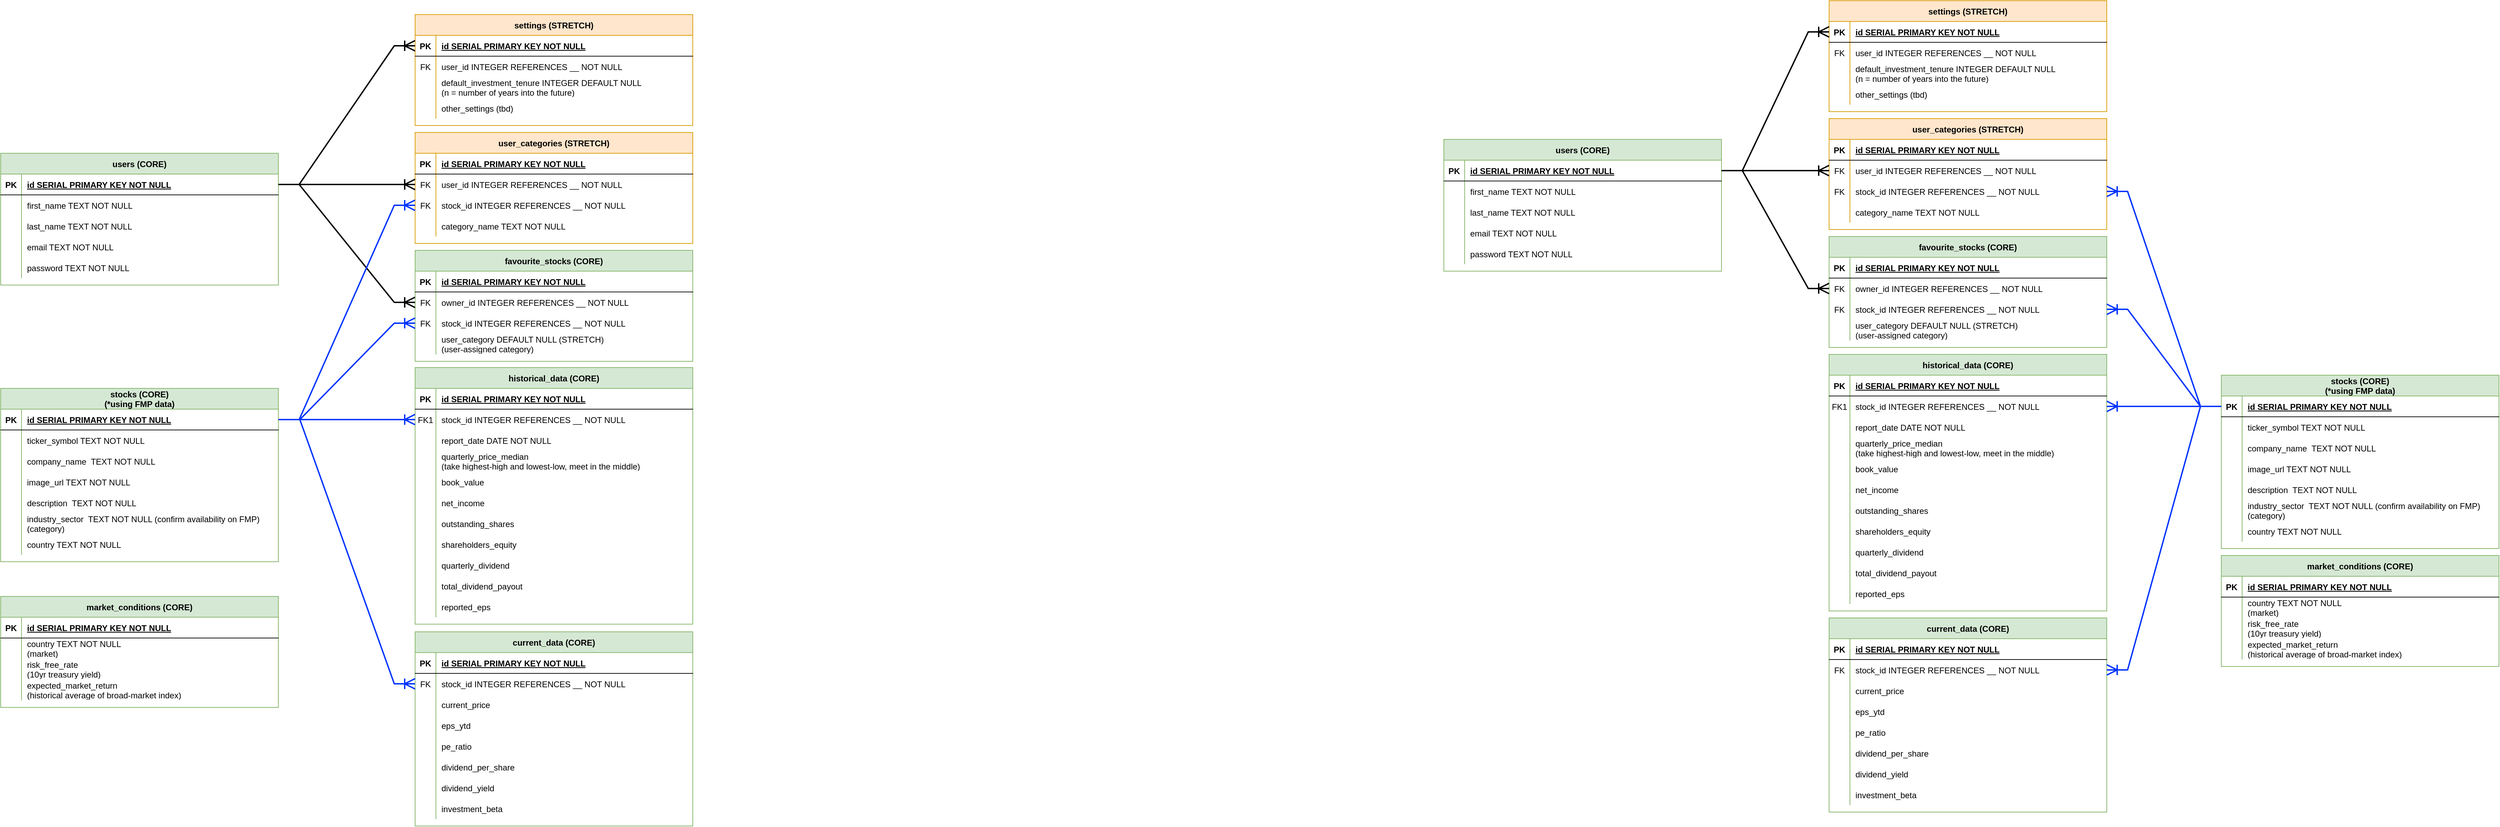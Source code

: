 <mxfile version="23.0.2" type="device">
  <diagram id="R2lEEEUBdFMjLlhIrx00" name="Page-1">
    <mxGraphModel dx="3159" dy="1611" grid="0" gridSize="10" guides="1" tooltips="1" connect="1" arrows="1" fold="1" page="0" pageScale="1" pageWidth="850" pageHeight="1100" math="0" shadow="0" extFonts="Permanent Marker^https://fonts.googleapis.com/css?family=Permanent+Marker">
      <root>
        <mxCell id="0" />
        <mxCell id="1" parent="0" />
        <mxCell id="C-vyLk0tnHw3VtMMgP7b-2" value="historical_data (CORE)" style="shape=table;startSize=30;container=1;collapsible=1;childLayout=tableLayout;fixedRows=1;rowLines=0;fontStyle=1;align=center;resizeLast=1;fillColor=#d5e8d4;strokeColor=#82b366;" parent="1" vertex="1">
          <mxGeometry x="-202" y="409" width="400" height="370" as="geometry" />
        </mxCell>
        <mxCell id="C-vyLk0tnHw3VtMMgP7b-3" value="" style="shape=partialRectangle;collapsible=0;dropTarget=0;pointerEvents=0;fillColor=none;points=[[0,0.5],[1,0.5]];portConstraint=eastwest;top=0;left=0;right=0;bottom=1;" parent="C-vyLk0tnHw3VtMMgP7b-2" vertex="1">
          <mxGeometry y="30" width="400" height="30" as="geometry" />
        </mxCell>
        <mxCell id="C-vyLk0tnHw3VtMMgP7b-4" value="PK" style="shape=partialRectangle;overflow=hidden;connectable=0;fillColor=none;top=0;left=0;bottom=0;right=0;fontStyle=1;" parent="C-vyLk0tnHw3VtMMgP7b-3" vertex="1">
          <mxGeometry width="30" height="30" as="geometry">
            <mxRectangle width="30" height="30" as="alternateBounds" />
          </mxGeometry>
        </mxCell>
        <mxCell id="C-vyLk0tnHw3VtMMgP7b-5" value="id SERIAL PRIMARY KEY NOT NULL" style="shape=partialRectangle;overflow=hidden;connectable=0;fillColor=none;top=0;left=0;bottom=0;right=0;align=left;spacingLeft=6;fontStyle=5;" parent="C-vyLk0tnHw3VtMMgP7b-3" vertex="1">
          <mxGeometry x="30" width="370" height="30" as="geometry">
            <mxRectangle width="370" height="30" as="alternateBounds" />
          </mxGeometry>
        </mxCell>
        <mxCell id="C-vyLk0tnHw3VtMMgP7b-6" value="" style="shape=partialRectangle;collapsible=0;dropTarget=0;pointerEvents=0;fillColor=none;points=[[0,0.5],[1,0.5]];portConstraint=eastwest;top=0;left=0;right=0;bottom=0;" parent="C-vyLk0tnHw3VtMMgP7b-2" vertex="1">
          <mxGeometry y="60" width="400" height="30" as="geometry" />
        </mxCell>
        <mxCell id="C-vyLk0tnHw3VtMMgP7b-7" value="FK1" style="shape=partialRectangle;overflow=hidden;connectable=0;fillColor=none;top=0;left=0;bottom=0;right=0;" parent="C-vyLk0tnHw3VtMMgP7b-6" vertex="1">
          <mxGeometry width="30" height="30" as="geometry">
            <mxRectangle width="30" height="30" as="alternateBounds" />
          </mxGeometry>
        </mxCell>
        <mxCell id="C-vyLk0tnHw3VtMMgP7b-8" value="stock_id INTEGER REFERENCES __ NOT NULL" style="shape=partialRectangle;overflow=hidden;connectable=0;fillColor=none;top=0;left=0;bottom=0;right=0;align=left;spacingLeft=6;" parent="C-vyLk0tnHw3VtMMgP7b-6" vertex="1">
          <mxGeometry x="30" width="370" height="30" as="geometry">
            <mxRectangle width="370" height="30" as="alternateBounds" />
          </mxGeometry>
        </mxCell>
        <mxCell id="C-vyLk0tnHw3VtMMgP7b-9" value="" style="shape=partialRectangle;collapsible=0;dropTarget=0;pointerEvents=0;fillColor=none;points=[[0,0.5],[1,0.5]];portConstraint=eastwest;top=0;left=0;right=0;bottom=0;" parent="C-vyLk0tnHw3VtMMgP7b-2" vertex="1">
          <mxGeometry y="90" width="400" height="30" as="geometry" />
        </mxCell>
        <mxCell id="C-vyLk0tnHw3VtMMgP7b-10" value="" style="shape=partialRectangle;overflow=hidden;connectable=0;fillColor=none;top=0;left=0;bottom=0;right=0;" parent="C-vyLk0tnHw3VtMMgP7b-9" vertex="1">
          <mxGeometry width="30" height="30" as="geometry">
            <mxRectangle width="30" height="30" as="alternateBounds" />
          </mxGeometry>
        </mxCell>
        <mxCell id="C-vyLk0tnHw3VtMMgP7b-11" value="report_date DATE NOT NULL" style="shape=partialRectangle;overflow=hidden;connectable=0;fillColor=none;top=0;left=0;bottom=0;right=0;align=left;spacingLeft=6;" parent="C-vyLk0tnHw3VtMMgP7b-9" vertex="1">
          <mxGeometry x="30" width="370" height="30" as="geometry">
            <mxRectangle width="370" height="30" as="alternateBounds" />
          </mxGeometry>
        </mxCell>
        <mxCell id="HVAHpS3g12tVdz0iiqgc-143" value="" style="shape=partialRectangle;collapsible=0;dropTarget=0;pointerEvents=0;fillColor=none;points=[[0,0.5],[1,0.5]];portConstraint=eastwest;top=0;left=0;right=0;bottom=0;" parent="C-vyLk0tnHw3VtMMgP7b-2" vertex="1">
          <mxGeometry y="120" width="400" height="30" as="geometry" />
        </mxCell>
        <mxCell id="HVAHpS3g12tVdz0iiqgc-144" value="" style="shape=partialRectangle;overflow=hidden;connectable=0;fillColor=none;top=0;left=0;bottom=0;right=0;" parent="HVAHpS3g12tVdz0iiqgc-143" vertex="1">
          <mxGeometry width="30" height="30" as="geometry">
            <mxRectangle width="30" height="30" as="alternateBounds" />
          </mxGeometry>
        </mxCell>
        <mxCell id="HVAHpS3g12tVdz0iiqgc-145" value="quarterly_price_median&#xa;(take highest-high and lowest-low, meet in the middle)" style="shape=partialRectangle;overflow=hidden;connectable=0;fillColor=none;top=0;left=0;bottom=0;right=0;align=left;spacingLeft=6;" parent="HVAHpS3g12tVdz0iiqgc-143" vertex="1">
          <mxGeometry x="30" width="370" height="30" as="geometry">
            <mxRectangle width="370" height="30" as="alternateBounds" />
          </mxGeometry>
        </mxCell>
        <mxCell id="HVAHpS3g12tVdz0iiqgc-112" value="" style="shape=partialRectangle;collapsible=0;dropTarget=0;pointerEvents=0;fillColor=none;points=[[0,0.5],[1,0.5]];portConstraint=eastwest;top=0;left=0;right=0;bottom=0;" parent="C-vyLk0tnHw3VtMMgP7b-2" vertex="1">
          <mxGeometry y="150" width="400" height="30" as="geometry" />
        </mxCell>
        <mxCell id="HVAHpS3g12tVdz0iiqgc-113" value="" style="shape=partialRectangle;overflow=hidden;connectable=0;fillColor=none;top=0;left=0;bottom=0;right=0;" parent="HVAHpS3g12tVdz0iiqgc-112" vertex="1">
          <mxGeometry width="30" height="30" as="geometry">
            <mxRectangle width="30" height="30" as="alternateBounds" />
          </mxGeometry>
        </mxCell>
        <mxCell id="HVAHpS3g12tVdz0iiqgc-114" value="book_value" style="shape=partialRectangle;overflow=hidden;connectable=0;fillColor=none;top=0;left=0;bottom=0;right=0;align=left;spacingLeft=6;" parent="HVAHpS3g12tVdz0iiqgc-112" vertex="1">
          <mxGeometry x="30" width="370" height="30" as="geometry">
            <mxRectangle width="370" height="30" as="alternateBounds" />
          </mxGeometry>
        </mxCell>
        <mxCell id="HVAHpS3g12tVdz0iiqgc-115" value="" style="shape=partialRectangle;collapsible=0;dropTarget=0;pointerEvents=0;fillColor=none;points=[[0,0.5],[1,0.5]];portConstraint=eastwest;top=0;left=0;right=0;bottom=0;" parent="C-vyLk0tnHw3VtMMgP7b-2" vertex="1">
          <mxGeometry y="180" width="400" height="30" as="geometry" />
        </mxCell>
        <mxCell id="HVAHpS3g12tVdz0iiqgc-116" value="" style="shape=partialRectangle;overflow=hidden;connectable=0;fillColor=none;top=0;left=0;bottom=0;right=0;" parent="HVAHpS3g12tVdz0iiqgc-115" vertex="1">
          <mxGeometry width="30" height="30" as="geometry">
            <mxRectangle width="30" height="30" as="alternateBounds" />
          </mxGeometry>
        </mxCell>
        <mxCell id="HVAHpS3g12tVdz0iiqgc-117" value="net_income" style="shape=partialRectangle;overflow=hidden;connectable=0;fillColor=none;top=0;left=0;bottom=0;right=0;align=left;spacingLeft=6;" parent="HVAHpS3g12tVdz0iiqgc-115" vertex="1">
          <mxGeometry x="30" width="370" height="30" as="geometry">
            <mxRectangle width="370" height="30" as="alternateBounds" />
          </mxGeometry>
        </mxCell>
        <mxCell id="HVAHpS3g12tVdz0iiqgc-106" value="" style="shape=partialRectangle;collapsible=0;dropTarget=0;pointerEvents=0;fillColor=none;points=[[0,0.5],[1,0.5]];portConstraint=eastwest;top=0;left=0;right=0;bottom=0;" parent="C-vyLk0tnHw3VtMMgP7b-2" vertex="1">
          <mxGeometry y="210" width="400" height="30" as="geometry" />
        </mxCell>
        <mxCell id="HVAHpS3g12tVdz0iiqgc-107" value="" style="shape=partialRectangle;overflow=hidden;connectable=0;fillColor=none;top=0;left=0;bottom=0;right=0;" parent="HVAHpS3g12tVdz0iiqgc-106" vertex="1">
          <mxGeometry width="30" height="30" as="geometry">
            <mxRectangle width="30" height="30" as="alternateBounds" />
          </mxGeometry>
        </mxCell>
        <mxCell id="HVAHpS3g12tVdz0iiqgc-108" value="outstanding_shares" style="shape=partialRectangle;overflow=hidden;connectable=0;fillColor=none;top=0;left=0;bottom=0;right=0;align=left;spacingLeft=6;" parent="HVAHpS3g12tVdz0iiqgc-106" vertex="1">
          <mxGeometry x="30" width="370" height="30" as="geometry">
            <mxRectangle width="370" height="30" as="alternateBounds" />
          </mxGeometry>
        </mxCell>
        <mxCell id="HVAHpS3g12tVdz0iiqgc-109" value="" style="shape=partialRectangle;collapsible=0;dropTarget=0;pointerEvents=0;fillColor=none;points=[[0,0.5],[1,0.5]];portConstraint=eastwest;top=0;left=0;right=0;bottom=0;" parent="C-vyLk0tnHw3VtMMgP7b-2" vertex="1">
          <mxGeometry y="240" width="400" height="30" as="geometry" />
        </mxCell>
        <mxCell id="HVAHpS3g12tVdz0iiqgc-110" value="" style="shape=partialRectangle;overflow=hidden;connectable=0;fillColor=none;top=0;left=0;bottom=0;right=0;" parent="HVAHpS3g12tVdz0iiqgc-109" vertex="1">
          <mxGeometry width="30" height="30" as="geometry">
            <mxRectangle width="30" height="30" as="alternateBounds" />
          </mxGeometry>
        </mxCell>
        <mxCell id="HVAHpS3g12tVdz0iiqgc-111" value="shareholders_equity" style="shape=partialRectangle;overflow=hidden;connectable=0;fillColor=none;top=0;left=0;bottom=0;right=0;align=left;spacingLeft=6;" parent="HVAHpS3g12tVdz0iiqgc-109" vertex="1">
          <mxGeometry x="30" width="370" height="30" as="geometry">
            <mxRectangle width="370" height="30" as="alternateBounds" />
          </mxGeometry>
        </mxCell>
        <mxCell id="HVAHpS3g12tVdz0iiqgc-43" value="" style="shape=partialRectangle;collapsible=0;dropTarget=0;pointerEvents=0;fillColor=none;points=[[0,0.5],[1,0.5]];portConstraint=eastwest;top=0;left=0;right=0;bottom=0;" parent="C-vyLk0tnHw3VtMMgP7b-2" vertex="1">
          <mxGeometry y="270" width="400" height="30" as="geometry" />
        </mxCell>
        <mxCell id="HVAHpS3g12tVdz0iiqgc-44" value="" style="shape=partialRectangle;overflow=hidden;connectable=0;fillColor=none;top=0;left=0;bottom=0;right=0;" parent="HVAHpS3g12tVdz0iiqgc-43" vertex="1">
          <mxGeometry width="30" height="30" as="geometry">
            <mxRectangle width="30" height="30" as="alternateBounds" />
          </mxGeometry>
        </mxCell>
        <mxCell id="HVAHpS3g12tVdz0iiqgc-45" value="quarterly_dividend" style="shape=partialRectangle;overflow=hidden;connectable=0;fillColor=none;top=0;left=0;bottom=0;right=0;align=left;spacingLeft=6;" parent="HVAHpS3g12tVdz0iiqgc-43" vertex="1">
          <mxGeometry x="30" width="370" height="30" as="geometry">
            <mxRectangle width="370" height="30" as="alternateBounds" />
          </mxGeometry>
        </mxCell>
        <mxCell id="HVAHpS3g12tVdz0iiqgc-140" value="" style="shape=partialRectangle;collapsible=0;dropTarget=0;pointerEvents=0;fillColor=none;points=[[0,0.5],[1,0.5]];portConstraint=eastwest;top=0;left=0;right=0;bottom=0;" parent="C-vyLk0tnHw3VtMMgP7b-2" vertex="1">
          <mxGeometry y="300" width="400" height="30" as="geometry" />
        </mxCell>
        <mxCell id="HVAHpS3g12tVdz0iiqgc-141" value="" style="shape=partialRectangle;overflow=hidden;connectable=0;fillColor=none;top=0;left=0;bottom=0;right=0;" parent="HVAHpS3g12tVdz0iiqgc-140" vertex="1">
          <mxGeometry width="30" height="30" as="geometry">
            <mxRectangle width="30" height="30" as="alternateBounds" />
          </mxGeometry>
        </mxCell>
        <mxCell id="HVAHpS3g12tVdz0iiqgc-142" value="total_dividend_payout" style="shape=partialRectangle;overflow=hidden;connectable=0;fillColor=none;top=0;left=0;bottom=0;right=0;align=left;spacingLeft=6;" parent="HVAHpS3g12tVdz0iiqgc-140" vertex="1">
          <mxGeometry x="30" width="370" height="30" as="geometry">
            <mxRectangle width="370" height="30" as="alternateBounds" />
          </mxGeometry>
        </mxCell>
        <mxCell id="HVAHpS3g12tVdz0iiqgc-22" value="" style="shape=partialRectangle;collapsible=0;dropTarget=0;pointerEvents=0;fillColor=none;points=[[0,0.5],[1,0.5]];portConstraint=eastwest;top=0;left=0;right=0;bottom=0;" parent="C-vyLk0tnHw3VtMMgP7b-2" vertex="1">
          <mxGeometry y="330" width="400" height="30" as="geometry" />
        </mxCell>
        <mxCell id="HVAHpS3g12tVdz0iiqgc-23" value="" style="shape=partialRectangle;overflow=hidden;connectable=0;fillColor=none;top=0;left=0;bottom=0;right=0;" parent="HVAHpS3g12tVdz0iiqgc-22" vertex="1">
          <mxGeometry width="30" height="30" as="geometry">
            <mxRectangle width="30" height="30" as="alternateBounds" />
          </mxGeometry>
        </mxCell>
        <mxCell id="HVAHpS3g12tVdz0iiqgc-24" value="reported_eps" style="shape=partialRectangle;overflow=hidden;connectable=0;fillColor=none;top=0;left=0;bottom=0;right=0;align=left;spacingLeft=6;" parent="HVAHpS3g12tVdz0iiqgc-22" vertex="1">
          <mxGeometry x="30" width="370" height="30" as="geometry">
            <mxRectangle width="370" height="30" as="alternateBounds" />
          </mxGeometry>
        </mxCell>
        <mxCell id="C-vyLk0tnHw3VtMMgP7b-13" value="stocks (CORE)&#xa;(*using FMP data)" style="shape=table;startSize=30;container=1;collapsible=1;childLayout=tableLayout;fixedRows=1;rowLines=0;fontStyle=1;align=center;resizeLast=1;direction=east;fillColor=#d5e8d4;strokeColor=#82b366;" parent="1" vertex="1">
          <mxGeometry x="-799" y="439" width="400" height="250" as="geometry" />
        </mxCell>
        <mxCell id="C-vyLk0tnHw3VtMMgP7b-14" value="" style="shape=partialRectangle;collapsible=0;dropTarget=0;pointerEvents=0;fillColor=none;points=[[0,0.5],[1,0.5]];portConstraint=eastwest;top=0;left=0;right=0;bottom=1;" parent="C-vyLk0tnHw3VtMMgP7b-13" vertex="1">
          <mxGeometry y="30" width="400" height="30" as="geometry" />
        </mxCell>
        <mxCell id="C-vyLk0tnHw3VtMMgP7b-15" value="PK" style="shape=partialRectangle;overflow=hidden;connectable=0;fillColor=none;top=0;left=0;bottom=0;right=0;fontStyle=1;" parent="C-vyLk0tnHw3VtMMgP7b-14" vertex="1">
          <mxGeometry width="30" height="30" as="geometry">
            <mxRectangle width="30" height="30" as="alternateBounds" />
          </mxGeometry>
        </mxCell>
        <mxCell id="C-vyLk0tnHw3VtMMgP7b-16" value="id SERIAL PRIMARY KEY NOT NULL" style="shape=partialRectangle;overflow=hidden;connectable=0;fillColor=none;top=0;left=0;bottom=0;right=0;align=left;spacingLeft=6;fontStyle=5;" parent="C-vyLk0tnHw3VtMMgP7b-14" vertex="1">
          <mxGeometry x="30" width="370" height="30" as="geometry">
            <mxRectangle width="370" height="30" as="alternateBounds" />
          </mxGeometry>
        </mxCell>
        <mxCell id="C-vyLk0tnHw3VtMMgP7b-17" value="" style="shape=partialRectangle;collapsible=0;dropTarget=0;pointerEvents=0;fillColor=none;points=[[0,0.5],[1,0.5]];portConstraint=eastwest;top=0;left=0;right=0;bottom=0;" parent="C-vyLk0tnHw3VtMMgP7b-13" vertex="1">
          <mxGeometry y="60" width="400" height="30" as="geometry" />
        </mxCell>
        <mxCell id="C-vyLk0tnHw3VtMMgP7b-18" value="" style="shape=partialRectangle;overflow=hidden;connectable=0;fillColor=none;top=0;left=0;bottom=0;right=0;" parent="C-vyLk0tnHw3VtMMgP7b-17" vertex="1">
          <mxGeometry width="30" height="30" as="geometry">
            <mxRectangle width="30" height="30" as="alternateBounds" />
          </mxGeometry>
        </mxCell>
        <mxCell id="C-vyLk0tnHw3VtMMgP7b-19" value="ticker_symbol TEXT NOT NULL" style="shape=partialRectangle;overflow=hidden;connectable=0;fillColor=none;top=0;left=0;bottom=0;right=0;align=left;spacingLeft=6;" parent="C-vyLk0tnHw3VtMMgP7b-17" vertex="1">
          <mxGeometry x="30" width="370" height="30" as="geometry">
            <mxRectangle width="370" height="30" as="alternateBounds" />
          </mxGeometry>
        </mxCell>
        <mxCell id="C-vyLk0tnHw3VtMMgP7b-20" value="" style="shape=partialRectangle;collapsible=0;dropTarget=0;pointerEvents=0;fillColor=none;points=[[0,0.5],[1,0.5]];portConstraint=eastwest;top=0;left=0;right=0;bottom=0;" parent="C-vyLk0tnHw3VtMMgP7b-13" vertex="1">
          <mxGeometry y="90" width="400" height="30" as="geometry" />
        </mxCell>
        <mxCell id="C-vyLk0tnHw3VtMMgP7b-21" value="" style="shape=partialRectangle;overflow=hidden;connectable=0;fillColor=none;top=0;left=0;bottom=0;right=0;" parent="C-vyLk0tnHw3VtMMgP7b-20" vertex="1">
          <mxGeometry width="30" height="30" as="geometry">
            <mxRectangle width="30" height="30" as="alternateBounds" />
          </mxGeometry>
        </mxCell>
        <mxCell id="C-vyLk0tnHw3VtMMgP7b-22" value="company_name  TEXT NOT NULL" style="shape=partialRectangle;overflow=hidden;connectable=0;fillColor=none;top=0;left=0;bottom=0;right=0;align=left;spacingLeft=6;" parent="C-vyLk0tnHw3VtMMgP7b-20" vertex="1">
          <mxGeometry x="30" width="370" height="30" as="geometry">
            <mxRectangle width="370" height="30" as="alternateBounds" />
          </mxGeometry>
        </mxCell>
        <mxCell id="HVAHpS3g12tVdz0iiqgc-56" value="" style="shape=partialRectangle;collapsible=0;dropTarget=0;pointerEvents=0;fillColor=none;points=[[0,0.5],[1,0.5]];portConstraint=eastwest;top=0;left=0;right=0;bottom=0;" parent="C-vyLk0tnHw3VtMMgP7b-13" vertex="1">
          <mxGeometry y="120" width="400" height="30" as="geometry" />
        </mxCell>
        <mxCell id="HVAHpS3g12tVdz0iiqgc-57" value="" style="shape=partialRectangle;overflow=hidden;connectable=0;fillColor=none;top=0;left=0;bottom=0;right=0;" parent="HVAHpS3g12tVdz0iiqgc-56" vertex="1">
          <mxGeometry width="30" height="30" as="geometry">
            <mxRectangle width="30" height="30" as="alternateBounds" />
          </mxGeometry>
        </mxCell>
        <mxCell id="HVAHpS3g12tVdz0iiqgc-58" value="image_url TEXT NOT NULL" style="shape=partialRectangle;overflow=hidden;connectable=0;fillColor=none;top=0;left=0;bottom=0;right=0;align=left;spacingLeft=6;" parent="HVAHpS3g12tVdz0iiqgc-56" vertex="1">
          <mxGeometry x="30" width="370" height="30" as="geometry">
            <mxRectangle width="370" height="30" as="alternateBounds" />
          </mxGeometry>
        </mxCell>
        <mxCell id="HVAHpS3g12tVdz0iiqgc-59" value="" style="shape=partialRectangle;collapsible=0;dropTarget=0;pointerEvents=0;fillColor=none;points=[[0,0.5],[1,0.5]];portConstraint=eastwest;top=0;left=0;right=0;bottom=0;" parent="C-vyLk0tnHw3VtMMgP7b-13" vertex="1">
          <mxGeometry y="150" width="400" height="30" as="geometry" />
        </mxCell>
        <mxCell id="HVAHpS3g12tVdz0iiqgc-60" value="" style="shape=partialRectangle;overflow=hidden;connectable=0;fillColor=none;top=0;left=0;bottom=0;right=0;" parent="HVAHpS3g12tVdz0iiqgc-59" vertex="1">
          <mxGeometry width="30" height="30" as="geometry">
            <mxRectangle width="30" height="30" as="alternateBounds" />
          </mxGeometry>
        </mxCell>
        <mxCell id="HVAHpS3g12tVdz0iiqgc-61" value="description  TEXT NOT NULL" style="shape=partialRectangle;overflow=hidden;connectable=0;fillColor=none;top=0;left=0;bottom=0;right=0;align=left;spacingLeft=6;" parent="HVAHpS3g12tVdz0iiqgc-59" vertex="1">
          <mxGeometry x="30" width="370" height="30" as="geometry">
            <mxRectangle width="370" height="30" as="alternateBounds" />
          </mxGeometry>
        </mxCell>
        <mxCell id="HVAHpS3g12tVdz0iiqgc-62" value="" style="shape=partialRectangle;collapsible=0;dropTarget=0;pointerEvents=0;fillColor=none;points=[[0,0.5],[1,0.5]];portConstraint=eastwest;top=0;left=0;right=0;bottom=0;" parent="C-vyLk0tnHw3VtMMgP7b-13" vertex="1">
          <mxGeometry y="180" width="400" height="30" as="geometry" />
        </mxCell>
        <mxCell id="HVAHpS3g12tVdz0iiqgc-63" value="" style="shape=partialRectangle;overflow=hidden;connectable=0;fillColor=none;top=0;left=0;bottom=0;right=0;" parent="HVAHpS3g12tVdz0iiqgc-62" vertex="1">
          <mxGeometry width="30" height="30" as="geometry">
            <mxRectangle width="30" height="30" as="alternateBounds" />
          </mxGeometry>
        </mxCell>
        <mxCell id="HVAHpS3g12tVdz0iiqgc-64" value="industry_sector  TEXT NOT NULL (confirm availability on FMP)&#xa;(category)" style="shape=partialRectangle;overflow=hidden;connectable=0;fillColor=none;top=0;left=0;bottom=0;right=0;align=left;spacingLeft=6;" parent="HVAHpS3g12tVdz0iiqgc-62" vertex="1">
          <mxGeometry x="30" width="370" height="30" as="geometry">
            <mxRectangle width="370" height="30" as="alternateBounds" />
          </mxGeometry>
        </mxCell>
        <mxCell id="HVAHpS3g12tVdz0iiqgc-65" value="" style="shape=partialRectangle;collapsible=0;dropTarget=0;pointerEvents=0;fillColor=none;points=[[0,0.5],[1,0.5]];portConstraint=eastwest;top=0;left=0;right=0;bottom=0;" parent="C-vyLk0tnHw3VtMMgP7b-13" vertex="1">
          <mxGeometry y="210" width="400" height="30" as="geometry" />
        </mxCell>
        <mxCell id="HVAHpS3g12tVdz0iiqgc-66" value="" style="shape=partialRectangle;overflow=hidden;connectable=0;fillColor=none;top=0;left=0;bottom=0;right=0;" parent="HVAHpS3g12tVdz0iiqgc-65" vertex="1">
          <mxGeometry width="30" height="30" as="geometry">
            <mxRectangle width="30" height="30" as="alternateBounds" />
          </mxGeometry>
        </mxCell>
        <mxCell id="HVAHpS3g12tVdz0iiqgc-67" value="country TEXT NOT NULL" style="shape=partialRectangle;overflow=hidden;connectable=0;fillColor=none;top=0;left=0;bottom=0;right=0;align=left;spacingLeft=6;" parent="HVAHpS3g12tVdz0iiqgc-65" vertex="1">
          <mxGeometry x="30" width="370" height="30" as="geometry">
            <mxRectangle width="370" height="30" as="alternateBounds" />
          </mxGeometry>
        </mxCell>
        <mxCell id="C-vyLk0tnHw3VtMMgP7b-23" value="users (CORE)" style="shape=table;startSize=30;container=1;collapsible=1;childLayout=tableLayout;fixedRows=1;rowLines=0;fontStyle=1;align=center;resizeLast=1;direction=east;fillColor=#d5e8d4;strokeColor=#82b366;" parent="1" vertex="1">
          <mxGeometry x="-799" y="100" width="400" height="190" as="geometry" />
        </mxCell>
        <mxCell id="C-vyLk0tnHw3VtMMgP7b-24" value="" style="shape=partialRectangle;collapsible=0;dropTarget=0;pointerEvents=0;fillColor=none;points=[[0,0.5],[1,0.5]];portConstraint=eastwest;top=0;left=0;right=0;bottom=1;" parent="C-vyLk0tnHw3VtMMgP7b-23" vertex="1">
          <mxGeometry y="30" width="400" height="30" as="geometry" />
        </mxCell>
        <mxCell id="C-vyLk0tnHw3VtMMgP7b-25" value="PK" style="shape=partialRectangle;overflow=hidden;connectable=0;fillColor=none;top=0;left=0;bottom=0;right=0;fontStyle=1;" parent="C-vyLk0tnHw3VtMMgP7b-24" vertex="1">
          <mxGeometry width="30" height="30" as="geometry">
            <mxRectangle width="30" height="30" as="alternateBounds" />
          </mxGeometry>
        </mxCell>
        <mxCell id="C-vyLk0tnHw3VtMMgP7b-26" value="id SERIAL PRIMARY KEY NOT NULL" style="shape=partialRectangle;overflow=hidden;connectable=0;fillColor=none;top=0;left=0;bottom=0;right=0;align=left;spacingLeft=6;fontStyle=5;" parent="C-vyLk0tnHw3VtMMgP7b-24" vertex="1">
          <mxGeometry x="30" width="370" height="30" as="geometry">
            <mxRectangle width="370" height="30" as="alternateBounds" />
          </mxGeometry>
        </mxCell>
        <mxCell id="C-vyLk0tnHw3VtMMgP7b-27" value="" style="shape=partialRectangle;collapsible=0;dropTarget=0;pointerEvents=0;fillColor=none;points=[[0,0.5],[1,0.5]];portConstraint=eastwest;top=0;left=0;right=0;bottom=0;" parent="C-vyLk0tnHw3VtMMgP7b-23" vertex="1">
          <mxGeometry y="60" width="400" height="30" as="geometry" />
        </mxCell>
        <mxCell id="C-vyLk0tnHw3VtMMgP7b-28" value="" style="shape=partialRectangle;overflow=hidden;connectable=0;fillColor=none;top=0;left=0;bottom=0;right=0;" parent="C-vyLk0tnHw3VtMMgP7b-27" vertex="1">
          <mxGeometry width="30" height="30" as="geometry">
            <mxRectangle width="30" height="30" as="alternateBounds" />
          </mxGeometry>
        </mxCell>
        <mxCell id="C-vyLk0tnHw3VtMMgP7b-29" value="first_name TEXT NOT NULL" style="shape=partialRectangle;overflow=hidden;connectable=0;fillColor=none;top=0;left=0;bottom=0;right=0;align=left;spacingLeft=6;" parent="C-vyLk0tnHw3VtMMgP7b-27" vertex="1">
          <mxGeometry x="30" width="370" height="30" as="geometry">
            <mxRectangle width="370" height="30" as="alternateBounds" />
          </mxGeometry>
        </mxCell>
        <mxCell id="HVAHpS3g12tVdz0iiqgc-1" value="" style="shape=partialRectangle;collapsible=0;dropTarget=0;pointerEvents=0;fillColor=none;points=[[0,0.5],[1,0.5]];portConstraint=eastwest;top=0;left=0;right=0;bottom=0;" parent="C-vyLk0tnHw3VtMMgP7b-23" vertex="1">
          <mxGeometry y="90" width="400" height="30" as="geometry" />
        </mxCell>
        <mxCell id="HVAHpS3g12tVdz0iiqgc-2" value="" style="shape=partialRectangle;overflow=hidden;connectable=0;fillColor=none;top=0;left=0;bottom=0;right=0;" parent="HVAHpS3g12tVdz0iiqgc-1" vertex="1">
          <mxGeometry width="30" height="30" as="geometry">
            <mxRectangle width="30" height="30" as="alternateBounds" />
          </mxGeometry>
        </mxCell>
        <mxCell id="HVAHpS3g12tVdz0iiqgc-3" value="last_name TEXT NOT NULL" style="shape=partialRectangle;overflow=hidden;connectable=0;fillColor=none;top=0;left=0;bottom=0;right=0;align=left;spacingLeft=6;" parent="HVAHpS3g12tVdz0iiqgc-1" vertex="1">
          <mxGeometry x="30" width="370" height="30" as="geometry">
            <mxRectangle width="370" height="30" as="alternateBounds" />
          </mxGeometry>
        </mxCell>
        <mxCell id="HVAHpS3g12tVdz0iiqgc-4" value="" style="shape=partialRectangle;collapsible=0;dropTarget=0;pointerEvents=0;fillColor=none;points=[[0,0.5],[1,0.5]];portConstraint=eastwest;top=0;left=0;right=0;bottom=0;" parent="C-vyLk0tnHw3VtMMgP7b-23" vertex="1">
          <mxGeometry y="120" width="400" height="30" as="geometry" />
        </mxCell>
        <mxCell id="HVAHpS3g12tVdz0iiqgc-5" value="" style="shape=partialRectangle;overflow=hidden;connectable=0;fillColor=none;top=0;left=0;bottom=0;right=0;" parent="HVAHpS3g12tVdz0iiqgc-4" vertex="1">
          <mxGeometry width="30" height="30" as="geometry">
            <mxRectangle width="30" height="30" as="alternateBounds" />
          </mxGeometry>
        </mxCell>
        <mxCell id="HVAHpS3g12tVdz0iiqgc-6" value="email TEXT NOT NULL" style="shape=partialRectangle;overflow=hidden;connectable=0;fillColor=none;top=0;left=0;bottom=0;right=0;align=left;spacingLeft=6;" parent="HVAHpS3g12tVdz0iiqgc-4" vertex="1">
          <mxGeometry x="30" width="370" height="30" as="geometry">
            <mxRectangle width="370" height="30" as="alternateBounds" />
          </mxGeometry>
        </mxCell>
        <mxCell id="HVAHpS3g12tVdz0iiqgc-7" value="" style="shape=partialRectangle;collapsible=0;dropTarget=0;pointerEvents=0;fillColor=none;points=[[0,0.5],[1,0.5]];portConstraint=eastwest;top=0;left=0;right=0;bottom=0;" parent="C-vyLk0tnHw3VtMMgP7b-23" vertex="1">
          <mxGeometry y="150" width="400" height="30" as="geometry" />
        </mxCell>
        <mxCell id="HVAHpS3g12tVdz0iiqgc-8" value="" style="shape=partialRectangle;overflow=hidden;connectable=0;fillColor=none;top=0;left=0;bottom=0;right=0;" parent="HVAHpS3g12tVdz0iiqgc-7" vertex="1">
          <mxGeometry width="30" height="30" as="geometry">
            <mxRectangle width="30" height="30" as="alternateBounds" />
          </mxGeometry>
        </mxCell>
        <mxCell id="HVAHpS3g12tVdz0iiqgc-9" value="password TEXT NOT NULL" style="shape=partialRectangle;overflow=hidden;connectable=0;fillColor=none;top=0;left=0;bottom=0;right=0;align=left;spacingLeft=6;" parent="HVAHpS3g12tVdz0iiqgc-7" vertex="1">
          <mxGeometry x="30" width="370" height="30" as="geometry">
            <mxRectangle width="370" height="30" as="alternateBounds" />
          </mxGeometry>
        </mxCell>
        <mxCell id="HVAHpS3g12tVdz0iiqgc-46" value="market_conditions (CORE)" style="shape=table;startSize=30;container=1;collapsible=1;childLayout=tableLayout;fixedRows=1;rowLines=0;fontStyle=1;align=center;resizeLast=1;direction=east;fillColor=#d5e8d4;strokeColor=#82b366;" parent="1" vertex="1">
          <mxGeometry x="-799" y="739" width="400" height="160" as="geometry" />
        </mxCell>
        <mxCell id="HVAHpS3g12tVdz0iiqgc-47" value="" style="shape=partialRectangle;collapsible=0;dropTarget=0;pointerEvents=0;fillColor=none;points=[[0,0.5],[1,0.5]];portConstraint=eastwest;top=0;left=0;right=0;bottom=1;" parent="HVAHpS3g12tVdz0iiqgc-46" vertex="1">
          <mxGeometry y="30" width="400" height="30" as="geometry" />
        </mxCell>
        <mxCell id="HVAHpS3g12tVdz0iiqgc-48" value="PK" style="shape=partialRectangle;overflow=hidden;connectable=0;fillColor=none;top=0;left=0;bottom=0;right=0;fontStyle=1;" parent="HVAHpS3g12tVdz0iiqgc-47" vertex="1">
          <mxGeometry width="30" height="30" as="geometry">
            <mxRectangle width="30" height="30" as="alternateBounds" />
          </mxGeometry>
        </mxCell>
        <mxCell id="HVAHpS3g12tVdz0iiqgc-49" value="id SERIAL PRIMARY KEY NOT NULL" style="shape=partialRectangle;overflow=hidden;connectable=0;fillColor=none;top=0;left=0;bottom=0;right=0;align=left;spacingLeft=6;fontStyle=5;" parent="HVAHpS3g12tVdz0iiqgc-47" vertex="1">
          <mxGeometry x="30" width="370" height="30" as="geometry">
            <mxRectangle width="370" height="30" as="alternateBounds" />
          </mxGeometry>
        </mxCell>
        <mxCell id="HVAHpS3g12tVdz0iiqgc-50" value="" style="shape=partialRectangle;collapsible=0;dropTarget=0;pointerEvents=0;fillColor=none;points=[[0,0.5],[1,0.5]];portConstraint=eastwest;top=0;left=0;right=0;bottom=0;" parent="HVAHpS3g12tVdz0iiqgc-46" vertex="1">
          <mxGeometry y="60" width="400" height="30" as="geometry" />
        </mxCell>
        <mxCell id="HVAHpS3g12tVdz0iiqgc-51" value="" style="shape=partialRectangle;overflow=hidden;connectable=0;fillColor=none;top=0;left=0;bottom=0;right=0;" parent="HVAHpS3g12tVdz0iiqgc-50" vertex="1">
          <mxGeometry width="30" height="30" as="geometry">
            <mxRectangle width="30" height="30" as="alternateBounds" />
          </mxGeometry>
        </mxCell>
        <mxCell id="HVAHpS3g12tVdz0iiqgc-52" value="country TEXT NOT NULL&#xa;(market)" style="shape=partialRectangle;overflow=hidden;connectable=0;fillColor=none;top=0;left=0;bottom=0;right=0;align=left;spacingLeft=6;" parent="HVAHpS3g12tVdz0iiqgc-50" vertex="1">
          <mxGeometry x="30" width="370" height="30" as="geometry">
            <mxRectangle width="370" height="30" as="alternateBounds" />
          </mxGeometry>
        </mxCell>
        <mxCell id="HVAHpS3g12tVdz0iiqgc-53" value="" style="shape=partialRectangle;collapsible=0;dropTarget=0;pointerEvents=0;fillColor=none;points=[[0,0.5],[1,0.5]];portConstraint=eastwest;top=0;left=0;right=0;bottom=0;" parent="HVAHpS3g12tVdz0iiqgc-46" vertex="1">
          <mxGeometry y="90" width="400" height="30" as="geometry" />
        </mxCell>
        <mxCell id="HVAHpS3g12tVdz0iiqgc-54" value="" style="shape=partialRectangle;overflow=hidden;connectable=0;fillColor=none;top=0;left=0;bottom=0;right=0;" parent="HVAHpS3g12tVdz0iiqgc-53" vertex="1">
          <mxGeometry width="30" height="30" as="geometry">
            <mxRectangle width="30" height="30" as="alternateBounds" />
          </mxGeometry>
        </mxCell>
        <mxCell id="HVAHpS3g12tVdz0iiqgc-55" value="risk_free_rate&#xa;(10yr treasury yield)" style="shape=partialRectangle;overflow=hidden;connectable=0;fillColor=none;top=0;left=0;bottom=0;right=0;align=left;spacingLeft=6;" parent="HVAHpS3g12tVdz0iiqgc-53" vertex="1">
          <mxGeometry x="30" width="370" height="30" as="geometry">
            <mxRectangle width="370" height="30" as="alternateBounds" />
          </mxGeometry>
        </mxCell>
        <mxCell id="HVAHpS3g12tVdz0iiqgc-102" value="" style="shape=partialRectangle;collapsible=0;dropTarget=0;pointerEvents=0;fillColor=none;points=[[0,0.5],[1,0.5]];portConstraint=eastwest;top=0;left=0;right=0;bottom=0;" parent="HVAHpS3g12tVdz0iiqgc-46" vertex="1">
          <mxGeometry y="120" width="400" height="30" as="geometry" />
        </mxCell>
        <mxCell id="HVAHpS3g12tVdz0iiqgc-103" value="" style="shape=partialRectangle;overflow=hidden;connectable=0;fillColor=none;top=0;left=0;bottom=0;right=0;" parent="HVAHpS3g12tVdz0iiqgc-102" vertex="1">
          <mxGeometry width="30" height="30" as="geometry">
            <mxRectangle width="30" height="30" as="alternateBounds" />
          </mxGeometry>
        </mxCell>
        <mxCell id="HVAHpS3g12tVdz0iiqgc-104" value="expected_market_return&#xa;(historical average of broad-market index)" style="shape=partialRectangle;overflow=hidden;connectable=0;fillColor=none;top=0;left=0;bottom=0;right=0;align=left;spacingLeft=6;" parent="HVAHpS3g12tVdz0iiqgc-102" vertex="1">
          <mxGeometry x="30" width="370" height="30" as="geometry">
            <mxRectangle width="370" height="30" as="alternateBounds" />
          </mxGeometry>
        </mxCell>
        <mxCell id="HVAHpS3g12tVdz0iiqgc-68" value="favourite_stocks (CORE)" style="shape=table;startSize=30;container=1;collapsible=1;childLayout=tableLayout;fixedRows=1;rowLines=0;fontStyle=1;align=center;resizeLast=1;fillColor=#d5e8d4;strokeColor=#82b366;" parent="1" vertex="1">
          <mxGeometry x="-202" y="240" width="400" height="160" as="geometry" />
        </mxCell>
        <mxCell id="HVAHpS3g12tVdz0iiqgc-69" value="" style="shape=partialRectangle;collapsible=0;dropTarget=0;pointerEvents=0;fillColor=none;points=[[0,0.5],[1,0.5]];portConstraint=eastwest;top=0;left=0;right=0;bottom=1;" parent="HVAHpS3g12tVdz0iiqgc-68" vertex="1">
          <mxGeometry y="30" width="400" height="30" as="geometry" />
        </mxCell>
        <mxCell id="HVAHpS3g12tVdz0iiqgc-70" value="PK" style="shape=partialRectangle;overflow=hidden;connectable=0;fillColor=none;top=0;left=0;bottom=0;right=0;fontStyle=1;" parent="HVAHpS3g12tVdz0iiqgc-69" vertex="1">
          <mxGeometry width="30" height="30" as="geometry">
            <mxRectangle width="30" height="30" as="alternateBounds" />
          </mxGeometry>
        </mxCell>
        <mxCell id="HVAHpS3g12tVdz0iiqgc-71" value="id SERIAL PRIMARY KEY NOT NULL" style="shape=partialRectangle;overflow=hidden;connectable=0;fillColor=none;top=0;left=0;bottom=0;right=0;align=left;spacingLeft=6;fontStyle=5;" parent="HVAHpS3g12tVdz0iiqgc-69" vertex="1">
          <mxGeometry x="30" width="370" height="30" as="geometry">
            <mxRectangle width="370" height="30" as="alternateBounds" />
          </mxGeometry>
        </mxCell>
        <mxCell id="HVAHpS3g12tVdz0iiqgc-72" value="" style="shape=partialRectangle;collapsible=0;dropTarget=0;pointerEvents=0;fillColor=none;points=[[0,0.5],[1,0.5]];portConstraint=eastwest;top=0;left=0;right=0;bottom=0;" parent="HVAHpS3g12tVdz0iiqgc-68" vertex="1">
          <mxGeometry y="60" width="400" height="30" as="geometry" />
        </mxCell>
        <mxCell id="HVAHpS3g12tVdz0iiqgc-73" value="FK" style="shape=partialRectangle;overflow=hidden;connectable=0;fillColor=none;top=0;left=0;bottom=0;right=0;" parent="HVAHpS3g12tVdz0iiqgc-72" vertex="1">
          <mxGeometry width="30" height="30" as="geometry">
            <mxRectangle width="30" height="30" as="alternateBounds" />
          </mxGeometry>
        </mxCell>
        <mxCell id="HVAHpS3g12tVdz0iiqgc-74" value="owner_id INTEGER REFERENCES __ NOT NULL" style="shape=partialRectangle;overflow=hidden;connectable=0;fillColor=none;top=0;left=0;bottom=0;right=0;align=left;spacingLeft=6;" parent="HVAHpS3g12tVdz0iiqgc-72" vertex="1">
          <mxGeometry x="30" width="370" height="30" as="geometry">
            <mxRectangle width="370" height="30" as="alternateBounds" />
          </mxGeometry>
        </mxCell>
        <mxCell id="HVAHpS3g12tVdz0iiqgc-75" value="" style="shape=partialRectangle;collapsible=0;dropTarget=0;pointerEvents=0;fillColor=none;points=[[0,0.5],[1,0.5]];portConstraint=eastwest;top=0;left=0;right=0;bottom=0;" parent="HVAHpS3g12tVdz0iiqgc-68" vertex="1">
          <mxGeometry y="90" width="400" height="30" as="geometry" />
        </mxCell>
        <mxCell id="HVAHpS3g12tVdz0iiqgc-76" value="FK" style="shape=partialRectangle;overflow=hidden;connectable=0;fillColor=none;top=0;left=0;bottom=0;right=0;" parent="HVAHpS3g12tVdz0iiqgc-75" vertex="1">
          <mxGeometry width="30" height="30" as="geometry">
            <mxRectangle width="30" height="30" as="alternateBounds" />
          </mxGeometry>
        </mxCell>
        <mxCell id="HVAHpS3g12tVdz0iiqgc-77" value="stock_id INTEGER REFERENCES __ NOT NULL" style="shape=partialRectangle;overflow=hidden;connectable=0;fillColor=none;top=0;left=0;bottom=0;right=0;align=left;spacingLeft=6;" parent="HVAHpS3g12tVdz0iiqgc-75" vertex="1">
          <mxGeometry x="30" width="370" height="30" as="geometry">
            <mxRectangle width="370" height="30" as="alternateBounds" />
          </mxGeometry>
        </mxCell>
        <mxCell id="HVAHpS3g12tVdz0iiqgc-81" value="" style="shape=partialRectangle;collapsible=0;dropTarget=0;pointerEvents=0;fillColor=none;points=[[0,0.5],[1,0.5]];portConstraint=eastwest;top=0;left=0;right=0;bottom=0;" parent="HVAHpS3g12tVdz0iiqgc-68" vertex="1">
          <mxGeometry y="120" width="400" height="30" as="geometry" />
        </mxCell>
        <mxCell id="HVAHpS3g12tVdz0iiqgc-82" value="" style="shape=partialRectangle;overflow=hidden;connectable=0;fillColor=none;top=0;left=0;bottom=0;right=0;" parent="HVAHpS3g12tVdz0iiqgc-81" vertex="1">
          <mxGeometry width="30" height="30" as="geometry">
            <mxRectangle width="30" height="30" as="alternateBounds" />
          </mxGeometry>
        </mxCell>
        <mxCell id="HVAHpS3g12tVdz0iiqgc-83" value="user_category DEFAULT NULL (STRETCH)&#xa;(user-assigned category)" style="shape=partialRectangle;overflow=hidden;connectable=0;fillColor=none;top=0;left=0;bottom=0;right=0;align=left;spacingLeft=6;" parent="HVAHpS3g12tVdz0iiqgc-81" vertex="1">
          <mxGeometry x="30" width="370" height="30" as="geometry">
            <mxRectangle width="370" height="30" as="alternateBounds" />
          </mxGeometry>
        </mxCell>
        <mxCell id="HVAHpS3g12tVdz0iiqgc-84" value="" style="edgeStyle=entityRelationEdgeStyle;fontSize=12;html=1;endArrow=ERoneToMany;rounded=0;exitX=1;exitY=0.5;exitDx=0;exitDy=0;entryX=0;entryY=0.5;entryDx=0;entryDy=0;strokeWidth=2;startSize=9;endSize=12;" parent="1" target="HVAHpS3g12tVdz0iiqgc-72" edge="1" source="C-vyLk0tnHw3VtMMgP7b-24">
          <mxGeometry width="100" height="100" relative="1" as="geometry">
            <mxPoint x="-398" y="85" as="sourcePoint" />
            <mxPoint x="-199" y="519" as="targetPoint" />
            <Array as="points">
              <mxPoint x="-519" y="499" />
              <mxPoint x="-469" y="339" />
              <mxPoint x="-429" y="274" />
              <mxPoint x="-529" y="399" />
            </Array>
          </mxGeometry>
        </mxCell>
        <mxCell id="HVAHpS3g12tVdz0iiqgc-87" value="" style="edgeStyle=entityRelationEdgeStyle;fontSize=12;html=1;endArrow=ERoneToMany;rounded=0;exitX=1;exitY=0.5;exitDx=0;exitDy=0;strokeWidth=2;startSize=9;endSize=12;strokeColor=#0033ff;" parent="1" target="HVAHpS3g12tVdz0iiqgc-75" edge="1">
          <mxGeometry width="100" height="100" relative="1" as="geometry">
            <mxPoint x="-398" y="484.0" as="sourcePoint" />
            <mxPoint x="-49" y="419" as="targetPoint" />
            <Array as="points">
              <mxPoint x="-179" y="644" />
              <mxPoint x="-129" y="484" />
              <mxPoint x="-89" y="419" />
              <mxPoint x="-189" y="544" />
            </Array>
          </mxGeometry>
        </mxCell>
        <mxCell id="HVAHpS3g12tVdz0iiqgc-88" value="" style="edgeStyle=entityRelationEdgeStyle;fontSize=12;html=1;endArrow=ERoneToMany;rounded=0;exitX=1;exitY=0.5;exitDx=0;exitDy=0;entryX=0;entryY=0.5;entryDx=0;entryDy=0;strokeWidth=2;startSize=9;endSize=12;strokeColor=#0033ff;" parent="1" target="C-vyLk0tnHw3VtMMgP7b-6" edge="1">
          <mxGeometry width="100" height="100" relative="1" as="geometry">
            <mxPoint x="-398" y="484.0" as="sourcePoint" />
            <mxPoint x="341" y="539" as="targetPoint" />
            <Array as="points">
              <mxPoint x="211" y="764" />
              <mxPoint x="261" y="604" />
              <mxPoint x="301" y="539" />
              <mxPoint x="201" y="664" />
            </Array>
          </mxGeometry>
        </mxCell>
        <mxCell id="HVAHpS3g12tVdz0iiqgc-118" value="current_data (CORE)" style="shape=table;startSize=30;container=1;collapsible=1;childLayout=tableLayout;fixedRows=1;rowLines=0;fontStyle=1;align=center;resizeLast=1;fillColor=#d5e8d4;strokeColor=#82b366;" parent="1" vertex="1">
          <mxGeometry x="-202" y="790" width="400" height="280" as="geometry" />
        </mxCell>
        <mxCell id="HVAHpS3g12tVdz0iiqgc-119" value="" style="shape=partialRectangle;collapsible=0;dropTarget=0;pointerEvents=0;fillColor=none;points=[[0,0.5],[1,0.5]];portConstraint=eastwest;top=0;left=0;right=0;bottom=1;" parent="HVAHpS3g12tVdz0iiqgc-118" vertex="1">
          <mxGeometry y="30" width="400" height="30" as="geometry" />
        </mxCell>
        <mxCell id="HVAHpS3g12tVdz0iiqgc-120" value="PK" style="shape=partialRectangle;overflow=hidden;connectable=0;fillColor=none;top=0;left=0;bottom=0;right=0;fontStyle=1;" parent="HVAHpS3g12tVdz0iiqgc-119" vertex="1">
          <mxGeometry width="30" height="30" as="geometry">
            <mxRectangle width="30" height="30" as="alternateBounds" />
          </mxGeometry>
        </mxCell>
        <mxCell id="HVAHpS3g12tVdz0iiqgc-121" value="id SERIAL PRIMARY KEY NOT NULL" style="shape=partialRectangle;overflow=hidden;connectable=0;fillColor=none;top=0;left=0;bottom=0;right=0;align=left;spacingLeft=6;fontStyle=5;" parent="HVAHpS3g12tVdz0iiqgc-119" vertex="1">
          <mxGeometry x="30" width="370" height="30" as="geometry">
            <mxRectangle width="370" height="30" as="alternateBounds" />
          </mxGeometry>
        </mxCell>
        <mxCell id="HVAHpS3g12tVdz0iiqgc-122" value="" style="shape=partialRectangle;collapsible=0;dropTarget=0;pointerEvents=0;fillColor=none;points=[[0,0.5],[1,0.5]];portConstraint=eastwest;top=0;left=0;right=0;bottom=0;" parent="HVAHpS3g12tVdz0iiqgc-118" vertex="1">
          <mxGeometry y="60" width="400" height="30" as="geometry" />
        </mxCell>
        <mxCell id="HVAHpS3g12tVdz0iiqgc-123" value="FK" style="shape=partialRectangle;overflow=hidden;connectable=0;fillColor=none;top=0;left=0;bottom=0;right=0;" parent="HVAHpS3g12tVdz0iiqgc-122" vertex="1">
          <mxGeometry width="30" height="30" as="geometry">
            <mxRectangle width="30" height="30" as="alternateBounds" />
          </mxGeometry>
        </mxCell>
        <mxCell id="HVAHpS3g12tVdz0iiqgc-124" value="stock_id INTEGER REFERENCES __ NOT NULL" style="shape=partialRectangle;overflow=hidden;connectable=0;fillColor=none;top=0;left=0;bottom=0;right=0;align=left;spacingLeft=6;" parent="HVAHpS3g12tVdz0iiqgc-122" vertex="1">
          <mxGeometry x="30" width="370" height="30" as="geometry">
            <mxRectangle width="370" height="30" as="alternateBounds" />
          </mxGeometry>
        </mxCell>
        <mxCell id="HVAHpS3g12tVdz0iiqgc-125" value="" style="shape=partialRectangle;collapsible=0;dropTarget=0;pointerEvents=0;fillColor=none;points=[[0,0.5],[1,0.5]];portConstraint=eastwest;top=0;left=0;right=0;bottom=0;" parent="HVAHpS3g12tVdz0iiqgc-118" vertex="1">
          <mxGeometry y="90" width="400" height="30" as="geometry" />
        </mxCell>
        <mxCell id="HVAHpS3g12tVdz0iiqgc-126" value="" style="shape=partialRectangle;overflow=hidden;connectable=0;fillColor=none;top=0;left=0;bottom=0;right=0;" parent="HVAHpS3g12tVdz0iiqgc-125" vertex="1">
          <mxGeometry width="30" height="30" as="geometry">
            <mxRectangle width="30" height="30" as="alternateBounds" />
          </mxGeometry>
        </mxCell>
        <mxCell id="HVAHpS3g12tVdz0iiqgc-127" value="current_price" style="shape=partialRectangle;overflow=hidden;connectable=0;fillColor=none;top=0;left=0;bottom=0;right=0;align=left;spacingLeft=6;" parent="HVAHpS3g12tVdz0iiqgc-125" vertex="1">
          <mxGeometry x="30" width="370" height="30" as="geometry">
            <mxRectangle width="370" height="30" as="alternateBounds" />
          </mxGeometry>
        </mxCell>
        <mxCell id="HVAHpS3g12tVdz0iiqgc-131" value="" style="shape=partialRectangle;collapsible=0;dropTarget=0;pointerEvents=0;fillColor=none;points=[[0,0.5],[1,0.5]];portConstraint=eastwest;top=0;left=0;right=0;bottom=0;" parent="HVAHpS3g12tVdz0iiqgc-118" vertex="1">
          <mxGeometry y="120" width="400" height="30" as="geometry" />
        </mxCell>
        <mxCell id="HVAHpS3g12tVdz0iiqgc-132" value="" style="shape=partialRectangle;overflow=hidden;connectable=0;fillColor=none;top=0;left=0;bottom=0;right=0;" parent="HVAHpS3g12tVdz0iiqgc-131" vertex="1">
          <mxGeometry width="30" height="30" as="geometry">
            <mxRectangle width="30" height="30" as="alternateBounds" />
          </mxGeometry>
        </mxCell>
        <mxCell id="HVAHpS3g12tVdz0iiqgc-133" value="eps_ytd" style="shape=partialRectangle;overflow=hidden;connectable=0;fillColor=none;top=0;left=0;bottom=0;right=0;align=left;spacingLeft=6;" parent="HVAHpS3g12tVdz0iiqgc-131" vertex="1">
          <mxGeometry x="30" width="370" height="30" as="geometry">
            <mxRectangle width="370" height="30" as="alternateBounds" />
          </mxGeometry>
        </mxCell>
        <mxCell id="HVAHpS3g12tVdz0iiqgc-134" value="" style="shape=partialRectangle;collapsible=0;dropTarget=0;pointerEvents=0;fillColor=none;points=[[0,0.5],[1,0.5]];portConstraint=eastwest;top=0;left=0;right=0;bottom=0;" parent="HVAHpS3g12tVdz0iiqgc-118" vertex="1">
          <mxGeometry y="150" width="400" height="30" as="geometry" />
        </mxCell>
        <mxCell id="HVAHpS3g12tVdz0iiqgc-135" value="" style="shape=partialRectangle;overflow=hidden;connectable=0;fillColor=none;top=0;left=0;bottom=0;right=0;" parent="HVAHpS3g12tVdz0iiqgc-134" vertex="1">
          <mxGeometry width="30" height="30" as="geometry">
            <mxRectangle width="30" height="30" as="alternateBounds" />
          </mxGeometry>
        </mxCell>
        <mxCell id="HVAHpS3g12tVdz0iiqgc-136" value="pe_ratio" style="shape=partialRectangle;overflow=hidden;connectable=0;fillColor=none;top=0;left=0;bottom=0;right=0;align=left;spacingLeft=6;" parent="HVAHpS3g12tVdz0iiqgc-134" vertex="1">
          <mxGeometry x="30" width="370" height="30" as="geometry">
            <mxRectangle width="370" height="30" as="alternateBounds" />
          </mxGeometry>
        </mxCell>
        <mxCell id="HVAHpS3g12tVdz0iiqgc-146" value="" style="shape=partialRectangle;collapsible=0;dropTarget=0;pointerEvents=0;fillColor=none;points=[[0,0.5],[1,0.5]];portConstraint=eastwest;top=0;left=0;right=0;bottom=0;" parent="HVAHpS3g12tVdz0iiqgc-118" vertex="1">
          <mxGeometry y="180" width="400" height="30" as="geometry" />
        </mxCell>
        <mxCell id="HVAHpS3g12tVdz0iiqgc-147" value="" style="shape=partialRectangle;overflow=hidden;connectable=0;fillColor=none;top=0;left=0;bottom=0;right=0;" parent="HVAHpS3g12tVdz0iiqgc-146" vertex="1">
          <mxGeometry width="30" height="30" as="geometry">
            <mxRectangle width="30" height="30" as="alternateBounds" />
          </mxGeometry>
        </mxCell>
        <mxCell id="HVAHpS3g12tVdz0iiqgc-148" value="dividend_per_share" style="shape=partialRectangle;overflow=hidden;connectable=0;fillColor=none;top=0;left=0;bottom=0;right=0;align=left;spacingLeft=6;" parent="HVAHpS3g12tVdz0iiqgc-146" vertex="1">
          <mxGeometry x="30" width="370" height="30" as="geometry">
            <mxRectangle width="370" height="30" as="alternateBounds" />
          </mxGeometry>
        </mxCell>
        <mxCell id="HVAHpS3g12tVdz0iiqgc-149" value="" style="shape=partialRectangle;collapsible=0;dropTarget=0;pointerEvents=0;fillColor=none;points=[[0,0.5],[1,0.5]];portConstraint=eastwest;top=0;left=0;right=0;bottom=0;" parent="HVAHpS3g12tVdz0iiqgc-118" vertex="1">
          <mxGeometry y="210" width="400" height="30" as="geometry" />
        </mxCell>
        <mxCell id="HVAHpS3g12tVdz0iiqgc-150" value="" style="shape=partialRectangle;overflow=hidden;connectable=0;fillColor=none;top=0;left=0;bottom=0;right=0;" parent="HVAHpS3g12tVdz0iiqgc-149" vertex="1">
          <mxGeometry width="30" height="30" as="geometry">
            <mxRectangle width="30" height="30" as="alternateBounds" />
          </mxGeometry>
        </mxCell>
        <mxCell id="HVAHpS3g12tVdz0iiqgc-151" value="dividend_yield" style="shape=partialRectangle;overflow=hidden;connectable=0;fillColor=none;top=0;left=0;bottom=0;right=0;align=left;spacingLeft=6;" parent="HVAHpS3g12tVdz0iiqgc-149" vertex="1">
          <mxGeometry x="30" width="370" height="30" as="geometry">
            <mxRectangle width="370" height="30" as="alternateBounds" />
          </mxGeometry>
        </mxCell>
        <mxCell id="HVAHpS3g12tVdz0iiqgc-137" value="" style="shape=partialRectangle;collapsible=0;dropTarget=0;pointerEvents=0;fillColor=none;points=[[0,0.5],[1,0.5]];portConstraint=eastwest;top=0;left=0;right=0;bottom=0;" parent="HVAHpS3g12tVdz0iiqgc-118" vertex="1">
          <mxGeometry y="240" width="400" height="30" as="geometry" />
        </mxCell>
        <mxCell id="HVAHpS3g12tVdz0iiqgc-138" value="" style="shape=partialRectangle;overflow=hidden;connectable=0;fillColor=none;top=0;left=0;bottom=0;right=0;" parent="HVAHpS3g12tVdz0iiqgc-137" vertex="1">
          <mxGeometry width="30" height="30" as="geometry">
            <mxRectangle width="30" height="30" as="alternateBounds" />
          </mxGeometry>
        </mxCell>
        <mxCell id="HVAHpS3g12tVdz0iiqgc-139" value="investment_beta" style="shape=partialRectangle;overflow=hidden;connectable=0;fillColor=none;top=0;left=0;bottom=0;right=0;align=left;spacingLeft=6;" parent="HVAHpS3g12tVdz0iiqgc-137" vertex="1">
          <mxGeometry x="30" width="370" height="30" as="geometry">
            <mxRectangle width="370" height="30" as="alternateBounds" />
          </mxGeometry>
        </mxCell>
        <mxCell id="HVAHpS3g12tVdz0iiqgc-152" value="" style="edgeStyle=entityRelationEdgeStyle;fontSize=12;html=1;endArrow=ERoneToMany;rounded=0;exitX=1;exitY=0.5;exitDx=0;exitDy=0;strokeWidth=2;startSize=9;endSize=12;entryX=0;entryY=0.5;entryDx=0;entryDy=0;strokeColor=#0033ff;" parent="1" target="HVAHpS3g12tVdz0iiqgc-122" edge="1">
          <mxGeometry width="100" height="100" relative="1" as="geometry">
            <mxPoint x="-398" y="484.0" as="sourcePoint" />
            <mxPoint x="-409" y="879" as="targetPoint" />
            <Array as="points">
              <mxPoint x="-229" y="1239" />
              <mxPoint x="-179" y="1079" />
              <mxPoint x="-139" y="1014" />
              <mxPoint x="-239" y="1139" />
            </Array>
          </mxGeometry>
        </mxCell>
        <mxCell id="HVAHpS3g12tVdz0iiqgc-153" value="settings (STRETCH)" style="shape=table;startSize=30;container=1;collapsible=1;childLayout=tableLayout;fixedRows=1;rowLines=0;fontStyle=1;align=center;resizeLast=1;fillColor=#ffe6cc;strokeColor=#d79b00;" parent="1" vertex="1">
          <mxGeometry x="-202" y="-100" width="400" height="160" as="geometry" />
        </mxCell>
        <mxCell id="HVAHpS3g12tVdz0iiqgc-154" value="" style="shape=partialRectangle;collapsible=0;dropTarget=0;pointerEvents=0;fillColor=none;points=[[0,0.5],[1,0.5]];portConstraint=eastwest;top=0;left=0;right=0;bottom=1;" parent="HVAHpS3g12tVdz0iiqgc-153" vertex="1">
          <mxGeometry y="30" width="400" height="30" as="geometry" />
        </mxCell>
        <mxCell id="HVAHpS3g12tVdz0iiqgc-155" value="PK" style="shape=partialRectangle;overflow=hidden;connectable=0;fillColor=none;top=0;left=0;bottom=0;right=0;fontStyle=1;" parent="HVAHpS3g12tVdz0iiqgc-154" vertex="1">
          <mxGeometry width="30" height="30" as="geometry">
            <mxRectangle width="30" height="30" as="alternateBounds" />
          </mxGeometry>
        </mxCell>
        <mxCell id="HVAHpS3g12tVdz0iiqgc-156" value="id SERIAL PRIMARY KEY NOT NULL" style="shape=partialRectangle;overflow=hidden;connectable=0;fillColor=none;top=0;left=0;bottom=0;right=0;align=left;spacingLeft=6;fontStyle=5;" parent="HVAHpS3g12tVdz0iiqgc-154" vertex="1">
          <mxGeometry x="30" width="370" height="30" as="geometry">
            <mxRectangle width="370" height="30" as="alternateBounds" />
          </mxGeometry>
        </mxCell>
        <mxCell id="HVAHpS3g12tVdz0iiqgc-157" value="" style="shape=partialRectangle;collapsible=0;dropTarget=0;pointerEvents=0;fillColor=none;points=[[0,0.5],[1,0.5]];portConstraint=eastwest;top=0;left=0;right=0;bottom=0;" parent="HVAHpS3g12tVdz0iiqgc-153" vertex="1">
          <mxGeometry y="60" width="400" height="30" as="geometry" />
        </mxCell>
        <mxCell id="HVAHpS3g12tVdz0iiqgc-158" value="FK" style="shape=partialRectangle;overflow=hidden;connectable=0;fillColor=none;top=0;left=0;bottom=0;right=0;" parent="HVAHpS3g12tVdz0iiqgc-157" vertex="1">
          <mxGeometry width="30" height="30" as="geometry">
            <mxRectangle width="30" height="30" as="alternateBounds" />
          </mxGeometry>
        </mxCell>
        <mxCell id="HVAHpS3g12tVdz0iiqgc-159" value="user_id INTEGER REFERENCES __ NOT NULL" style="shape=partialRectangle;overflow=hidden;connectable=0;fillColor=none;top=0;left=0;bottom=0;right=0;align=left;spacingLeft=6;" parent="HVAHpS3g12tVdz0iiqgc-157" vertex="1">
          <mxGeometry x="30" width="370" height="30" as="geometry">
            <mxRectangle width="370" height="30" as="alternateBounds" />
          </mxGeometry>
        </mxCell>
        <mxCell id="HVAHpS3g12tVdz0iiqgc-160" value="" style="shape=partialRectangle;collapsible=0;dropTarget=0;pointerEvents=0;fillColor=none;points=[[0,0.5],[1,0.5]];portConstraint=eastwest;top=0;left=0;right=0;bottom=0;" parent="HVAHpS3g12tVdz0iiqgc-153" vertex="1">
          <mxGeometry y="90" width="400" height="30" as="geometry" />
        </mxCell>
        <mxCell id="HVAHpS3g12tVdz0iiqgc-161" value="" style="shape=partialRectangle;overflow=hidden;connectable=0;fillColor=none;top=0;left=0;bottom=0;right=0;" parent="HVAHpS3g12tVdz0iiqgc-160" vertex="1">
          <mxGeometry width="30" height="30" as="geometry">
            <mxRectangle width="30" height="30" as="alternateBounds" />
          </mxGeometry>
        </mxCell>
        <mxCell id="HVAHpS3g12tVdz0iiqgc-162" value="default_investment_tenure INTEGER DEFAULT NULL&#xa;(n = number of years into the future)" style="shape=partialRectangle;overflow=hidden;connectable=0;fillColor=none;top=0;left=0;bottom=0;right=0;align=left;spacingLeft=6;" parent="HVAHpS3g12tVdz0iiqgc-160" vertex="1">
          <mxGeometry x="30" width="370" height="30" as="geometry">
            <mxRectangle width="370" height="30" as="alternateBounds" />
          </mxGeometry>
        </mxCell>
        <mxCell id="HVAHpS3g12tVdz0iiqgc-163" value="" style="shape=partialRectangle;collapsible=0;dropTarget=0;pointerEvents=0;fillColor=none;points=[[0,0.5],[1,0.5]];portConstraint=eastwest;top=0;left=0;right=0;bottom=0;" parent="HVAHpS3g12tVdz0iiqgc-153" vertex="1">
          <mxGeometry y="120" width="400" height="30" as="geometry" />
        </mxCell>
        <mxCell id="HVAHpS3g12tVdz0iiqgc-164" value="" style="shape=partialRectangle;overflow=hidden;connectable=0;fillColor=none;top=0;left=0;bottom=0;right=0;" parent="HVAHpS3g12tVdz0iiqgc-163" vertex="1">
          <mxGeometry width="30" height="30" as="geometry">
            <mxRectangle width="30" height="30" as="alternateBounds" />
          </mxGeometry>
        </mxCell>
        <mxCell id="HVAHpS3g12tVdz0iiqgc-165" value="other_settings (tbd)" style="shape=partialRectangle;overflow=hidden;connectable=0;fillColor=none;top=0;left=0;bottom=0;right=0;align=left;spacingLeft=6;" parent="HVAHpS3g12tVdz0iiqgc-163" vertex="1">
          <mxGeometry x="30" width="370" height="30" as="geometry">
            <mxRectangle width="370" height="30" as="alternateBounds" />
          </mxGeometry>
        </mxCell>
        <mxCell id="HVAHpS3g12tVdz0iiqgc-166" value="" style="edgeStyle=entityRelationEdgeStyle;fontSize=12;html=1;endArrow=ERoneToMany;rounded=0;exitX=1;exitY=0.5;exitDx=0;exitDy=0;entryX=0;entryY=0.5;entryDx=0;entryDy=0;strokeWidth=2;startSize=9;endSize=12;" parent="1" target="HVAHpS3g12tVdz0iiqgc-154" edge="1" source="C-vyLk0tnHw3VtMMgP7b-24">
          <mxGeometry width="100" height="100" relative="1" as="geometry">
            <mxPoint x="-398" y="85" as="sourcePoint" />
            <mxPoint x="-488" y="235" as="targetPoint" />
            <Array as="points">
              <mxPoint x="-649" y="449" />
              <mxPoint x="-599" y="289" />
              <mxPoint x="-559" y="224" />
              <mxPoint x="-659" y="349" />
            </Array>
          </mxGeometry>
        </mxCell>
        <mxCell id="jPKlonVGUXeH1QhiqbZf-1" value="user_categories (STRETCH)" style="shape=table;startSize=30;container=1;collapsible=1;childLayout=tableLayout;fixedRows=1;rowLines=0;fontStyle=1;align=center;resizeLast=1;direction=east;fillColor=#ffe6cc;strokeColor=#d79b00;" vertex="1" parent="1">
          <mxGeometry x="-202" y="70" width="400" height="160" as="geometry" />
        </mxCell>
        <mxCell id="jPKlonVGUXeH1QhiqbZf-2" value="" style="shape=partialRectangle;collapsible=0;dropTarget=0;pointerEvents=0;fillColor=none;points=[[0,0.5],[1,0.5]];portConstraint=eastwest;top=0;left=0;right=0;bottom=1;" vertex="1" parent="jPKlonVGUXeH1QhiqbZf-1">
          <mxGeometry y="30" width="400" height="30" as="geometry" />
        </mxCell>
        <mxCell id="jPKlonVGUXeH1QhiqbZf-3" value="PK" style="shape=partialRectangle;overflow=hidden;connectable=0;fillColor=none;top=0;left=0;bottom=0;right=0;fontStyle=1;" vertex="1" parent="jPKlonVGUXeH1QhiqbZf-2">
          <mxGeometry width="30" height="30" as="geometry">
            <mxRectangle width="30" height="30" as="alternateBounds" />
          </mxGeometry>
        </mxCell>
        <mxCell id="jPKlonVGUXeH1QhiqbZf-4" value="id SERIAL PRIMARY KEY NOT NULL" style="shape=partialRectangle;overflow=hidden;connectable=0;fillColor=none;top=0;left=0;bottom=0;right=0;align=left;spacingLeft=6;fontStyle=5;" vertex="1" parent="jPKlonVGUXeH1QhiqbZf-2">
          <mxGeometry x="30" width="370" height="30" as="geometry">
            <mxRectangle width="370" height="30" as="alternateBounds" />
          </mxGeometry>
        </mxCell>
        <mxCell id="jPKlonVGUXeH1QhiqbZf-5" value="" style="shape=partialRectangle;collapsible=0;dropTarget=0;pointerEvents=0;fillColor=none;points=[[0,0.5],[1,0.5]];portConstraint=eastwest;top=0;left=0;right=0;bottom=0;" vertex="1" parent="jPKlonVGUXeH1QhiqbZf-1">
          <mxGeometry y="60" width="400" height="30" as="geometry" />
        </mxCell>
        <mxCell id="jPKlonVGUXeH1QhiqbZf-6" value="FK" style="shape=partialRectangle;overflow=hidden;connectable=0;fillColor=none;top=0;left=0;bottom=0;right=0;" vertex="1" parent="jPKlonVGUXeH1QhiqbZf-5">
          <mxGeometry width="30" height="30" as="geometry">
            <mxRectangle width="30" height="30" as="alternateBounds" />
          </mxGeometry>
        </mxCell>
        <mxCell id="jPKlonVGUXeH1QhiqbZf-7" value="user_id INTEGER REFERENCES __ NOT NULL" style="shape=partialRectangle;overflow=hidden;connectable=0;fillColor=none;top=0;left=0;bottom=0;right=0;align=left;spacingLeft=6;" vertex="1" parent="jPKlonVGUXeH1QhiqbZf-5">
          <mxGeometry x="30" width="370" height="30" as="geometry">
            <mxRectangle width="370" height="30" as="alternateBounds" />
          </mxGeometry>
        </mxCell>
        <mxCell id="jPKlonVGUXeH1QhiqbZf-8" value="" style="shape=partialRectangle;collapsible=0;dropTarget=0;pointerEvents=0;fillColor=none;points=[[0,0.5],[1,0.5]];portConstraint=eastwest;top=0;left=0;right=0;bottom=0;" vertex="1" parent="jPKlonVGUXeH1QhiqbZf-1">
          <mxGeometry y="90" width="400" height="30" as="geometry" />
        </mxCell>
        <mxCell id="jPKlonVGUXeH1QhiqbZf-9" value="FK" style="shape=partialRectangle;overflow=hidden;connectable=0;fillColor=none;top=0;left=0;bottom=0;right=0;" vertex="1" parent="jPKlonVGUXeH1QhiqbZf-8">
          <mxGeometry width="30" height="30" as="geometry">
            <mxRectangle width="30" height="30" as="alternateBounds" />
          </mxGeometry>
        </mxCell>
        <mxCell id="jPKlonVGUXeH1QhiqbZf-10" value="stock_id INTEGER REFERENCES __ NOT NULL" style="shape=partialRectangle;overflow=hidden;connectable=0;fillColor=none;top=0;left=0;bottom=0;right=0;align=left;spacingLeft=6;" vertex="1" parent="jPKlonVGUXeH1QhiqbZf-8">
          <mxGeometry x="30" width="370" height="30" as="geometry">
            <mxRectangle width="370" height="30" as="alternateBounds" />
          </mxGeometry>
        </mxCell>
        <mxCell id="jPKlonVGUXeH1QhiqbZf-11" value="" style="shape=partialRectangle;collapsible=0;dropTarget=0;pointerEvents=0;fillColor=none;points=[[0,0.5],[1,0.5]];portConstraint=eastwest;top=0;left=0;right=0;bottom=0;" vertex="1" parent="jPKlonVGUXeH1QhiqbZf-1">
          <mxGeometry y="120" width="400" height="30" as="geometry" />
        </mxCell>
        <mxCell id="jPKlonVGUXeH1QhiqbZf-12" value="" style="shape=partialRectangle;overflow=hidden;connectable=0;fillColor=none;top=0;left=0;bottom=0;right=0;" vertex="1" parent="jPKlonVGUXeH1QhiqbZf-11">
          <mxGeometry width="30" height="30" as="geometry">
            <mxRectangle width="30" height="30" as="alternateBounds" />
          </mxGeometry>
        </mxCell>
        <mxCell id="jPKlonVGUXeH1QhiqbZf-13" value="category_name TEXT NOT NULL" style="shape=partialRectangle;overflow=hidden;connectable=0;fillColor=none;top=0;left=0;bottom=0;right=0;align=left;spacingLeft=6;" vertex="1" parent="jPKlonVGUXeH1QhiqbZf-11">
          <mxGeometry x="30" width="370" height="30" as="geometry">
            <mxRectangle width="370" height="30" as="alternateBounds" />
          </mxGeometry>
        </mxCell>
        <mxCell id="jPKlonVGUXeH1QhiqbZf-14" value="" style="edgeStyle=entityRelationEdgeStyle;fontSize=12;html=1;endArrow=ERoneToMany;rounded=0;exitX=1;exitY=0.5;exitDx=0;exitDy=0;strokeWidth=2;startSize=9;endSize=12;entryX=0;entryY=0.5;entryDx=0;entryDy=0;strokeColor=#0033ff;" edge="1" parent="1" source="C-vyLk0tnHw3VtMMgP7b-14" target="jPKlonVGUXeH1QhiqbZf-8">
          <mxGeometry width="100" height="100" relative="1" as="geometry">
            <mxPoint x="-388" y="494.0" as="sourcePoint" />
            <mxPoint x="-271" y="325" as="targetPoint" />
            <Array as="points">
              <mxPoint x="-169" y="654" />
              <mxPoint x="-119" y="494" />
              <mxPoint x="-79" y="429" />
              <mxPoint x="-179" y="554" />
            </Array>
          </mxGeometry>
        </mxCell>
        <mxCell id="jPKlonVGUXeH1QhiqbZf-15" value="" style="edgeStyle=entityRelationEdgeStyle;fontSize=12;html=1;endArrow=ERoneToMany;rounded=0;exitX=1;exitY=0.5;exitDx=0;exitDy=0;entryX=0;entryY=0.5;entryDx=0;entryDy=0;strokeWidth=2;startSize=9;endSize=12;" edge="1" parent="1" source="C-vyLk0tnHw3VtMMgP7b-24" target="jPKlonVGUXeH1QhiqbZf-5">
          <mxGeometry width="100" height="100" relative="1" as="geometry">
            <mxPoint x="-460" y="-210" as="sourcePoint" />
            <mxPoint x="-343" y="-10" as="targetPoint" />
            <Array as="points">
              <mxPoint x="-581" y="204" />
              <mxPoint x="-531" y="44" />
              <mxPoint x="-491" y="-21" />
              <mxPoint x="-591" y="104" />
            </Array>
          </mxGeometry>
        </mxCell>
        <mxCell id="jPKlonVGUXeH1QhiqbZf-173" value="historical_data (CORE)" style="shape=table;startSize=30;container=1;collapsible=1;childLayout=tableLayout;fixedRows=1;rowLines=0;fontStyle=1;align=center;resizeLast=1;fillColor=#d5e8d4;strokeColor=#82b366;" vertex="1" parent="1">
          <mxGeometry x="1835" y="390" width="400" height="370" as="geometry" />
        </mxCell>
        <mxCell id="jPKlonVGUXeH1QhiqbZf-174" value="" style="shape=partialRectangle;collapsible=0;dropTarget=0;pointerEvents=0;fillColor=none;points=[[0,0.5],[1,0.5]];portConstraint=eastwest;top=0;left=0;right=0;bottom=1;" vertex="1" parent="jPKlonVGUXeH1QhiqbZf-173">
          <mxGeometry y="30" width="400" height="30" as="geometry" />
        </mxCell>
        <mxCell id="jPKlonVGUXeH1QhiqbZf-175" value="PK" style="shape=partialRectangle;overflow=hidden;connectable=0;fillColor=none;top=0;left=0;bottom=0;right=0;fontStyle=1;" vertex="1" parent="jPKlonVGUXeH1QhiqbZf-174">
          <mxGeometry width="30" height="30" as="geometry">
            <mxRectangle width="30" height="30" as="alternateBounds" />
          </mxGeometry>
        </mxCell>
        <mxCell id="jPKlonVGUXeH1QhiqbZf-176" value="id SERIAL PRIMARY KEY NOT NULL" style="shape=partialRectangle;overflow=hidden;connectable=0;fillColor=none;top=0;left=0;bottom=0;right=0;align=left;spacingLeft=6;fontStyle=5;" vertex="1" parent="jPKlonVGUXeH1QhiqbZf-174">
          <mxGeometry x="30" width="370" height="30" as="geometry">
            <mxRectangle width="370" height="30" as="alternateBounds" />
          </mxGeometry>
        </mxCell>
        <mxCell id="jPKlonVGUXeH1QhiqbZf-177" value="" style="shape=partialRectangle;collapsible=0;dropTarget=0;pointerEvents=0;fillColor=none;points=[[0,0.5],[1,0.5]];portConstraint=eastwest;top=0;left=0;right=0;bottom=0;" vertex="1" parent="jPKlonVGUXeH1QhiqbZf-173">
          <mxGeometry y="60" width="400" height="30" as="geometry" />
        </mxCell>
        <mxCell id="jPKlonVGUXeH1QhiqbZf-178" value="FK1" style="shape=partialRectangle;overflow=hidden;connectable=0;fillColor=none;top=0;left=0;bottom=0;right=0;" vertex="1" parent="jPKlonVGUXeH1QhiqbZf-177">
          <mxGeometry width="30" height="30" as="geometry">
            <mxRectangle width="30" height="30" as="alternateBounds" />
          </mxGeometry>
        </mxCell>
        <mxCell id="jPKlonVGUXeH1QhiqbZf-179" value="stock_id INTEGER REFERENCES __ NOT NULL" style="shape=partialRectangle;overflow=hidden;connectable=0;fillColor=none;top=0;left=0;bottom=0;right=0;align=left;spacingLeft=6;" vertex="1" parent="jPKlonVGUXeH1QhiqbZf-177">
          <mxGeometry x="30" width="370" height="30" as="geometry">
            <mxRectangle width="370" height="30" as="alternateBounds" />
          </mxGeometry>
        </mxCell>
        <mxCell id="jPKlonVGUXeH1QhiqbZf-180" value="" style="shape=partialRectangle;collapsible=0;dropTarget=0;pointerEvents=0;fillColor=none;points=[[0,0.5],[1,0.5]];portConstraint=eastwest;top=0;left=0;right=0;bottom=0;" vertex="1" parent="jPKlonVGUXeH1QhiqbZf-173">
          <mxGeometry y="90" width="400" height="30" as="geometry" />
        </mxCell>
        <mxCell id="jPKlonVGUXeH1QhiqbZf-181" value="" style="shape=partialRectangle;overflow=hidden;connectable=0;fillColor=none;top=0;left=0;bottom=0;right=0;" vertex="1" parent="jPKlonVGUXeH1QhiqbZf-180">
          <mxGeometry width="30" height="30" as="geometry">
            <mxRectangle width="30" height="30" as="alternateBounds" />
          </mxGeometry>
        </mxCell>
        <mxCell id="jPKlonVGUXeH1QhiqbZf-182" value="report_date DATE NOT NULL" style="shape=partialRectangle;overflow=hidden;connectable=0;fillColor=none;top=0;left=0;bottom=0;right=0;align=left;spacingLeft=6;" vertex="1" parent="jPKlonVGUXeH1QhiqbZf-180">
          <mxGeometry x="30" width="370" height="30" as="geometry">
            <mxRectangle width="370" height="30" as="alternateBounds" />
          </mxGeometry>
        </mxCell>
        <mxCell id="jPKlonVGUXeH1QhiqbZf-183" value="" style="shape=partialRectangle;collapsible=0;dropTarget=0;pointerEvents=0;fillColor=none;points=[[0,0.5],[1,0.5]];portConstraint=eastwest;top=0;left=0;right=0;bottom=0;" vertex="1" parent="jPKlonVGUXeH1QhiqbZf-173">
          <mxGeometry y="120" width="400" height="30" as="geometry" />
        </mxCell>
        <mxCell id="jPKlonVGUXeH1QhiqbZf-184" value="" style="shape=partialRectangle;overflow=hidden;connectable=0;fillColor=none;top=0;left=0;bottom=0;right=0;" vertex="1" parent="jPKlonVGUXeH1QhiqbZf-183">
          <mxGeometry width="30" height="30" as="geometry">
            <mxRectangle width="30" height="30" as="alternateBounds" />
          </mxGeometry>
        </mxCell>
        <mxCell id="jPKlonVGUXeH1QhiqbZf-185" value="quarterly_price_median&#xa;(take highest-high and lowest-low, meet in the middle)" style="shape=partialRectangle;overflow=hidden;connectable=0;fillColor=none;top=0;left=0;bottom=0;right=0;align=left;spacingLeft=6;" vertex="1" parent="jPKlonVGUXeH1QhiqbZf-183">
          <mxGeometry x="30" width="370" height="30" as="geometry">
            <mxRectangle width="370" height="30" as="alternateBounds" />
          </mxGeometry>
        </mxCell>
        <mxCell id="jPKlonVGUXeH1QhiqbZf-186" value="" style="shape=partialRectangle;collapsible=0;dropTarget=0;pointerEvents=0;fillColor=none;points=[[0,0.5],[1,0.5]];portConstraint=eastwest;top=0;left=0;right=0;bottom=0;" vertex="1" parent="jPKlonVGUXeH1QhiqbZf-173">
          <mxGeometry y="150" width="400" height="30" as="geometry" />
        </mxCell>
        <mxCell id="jPKlonVGUXeH1QhiqbZf-187" value="" style="shape=partialRectangle;overflow=hidden;connectable=0;fillColor=none;top=0;left=0;bottom=0;right=0;" vertex="1" parent="jPKlonVGUXeH1QhiqbZf-186">
          <mxGeometry width="30" height="30" as="geometry">
            <mxRectangle width="30" height="30" as="alternateBounds" />
          </mxGeometry>
        </mxCell>
        <mxCell id="jPKlonVGUXeH1QhiqbZf-188" value="book_value" style="shape=partialRectangle;overflow=hidden;connectable=0;fillColor=none;top=0;left=0;bottom=0;right=0;align=left;spacingLeft=6;" vertex="1" parent="jPKlonVGUXeH1QhiqbZf-186">
          <mxGeometry x="30" width="370" height="30" as="geometry">
            <mxRectangle width="370" height="30" as="alternateBounds" />
          </mxGeometry>
        </mxCell>
        <mxCell id="jPKlonVGUXeH1QhiqbZf-189" value="" style="shape=partialRectangle;collapsible=0;dropTarget=0;pointerEvents=0;fillColor=none;points=[[0,0.5],[1,0.5]];portConstraint=eastwest;top=0;left=0;right=0;bottom=0;" vertex="1" parent="jPKlonVGUXeH1QhiqbZf-173">
          <mxGeometry y="180" width="400" height="30" as="geometry" />
        </mxCell>
        <mxCell id="jPKlonVGUXeH1QhiqbZf-190" value="" style="shape=partialRectangle;overflow=hidden;connectable=0;fillColor=none;top=0;left=0;bottom=0;right=0;" vertex="1" parent="jPKlonVGUXeH1QhiqbZf-189">
          <mxGeometry width="30" height="30" as="geometry">
            <mxRectangle width="30" height="30" as="alternateBounds" />
          </mxGeometry>
        </mxCell>
        <mxCell id="jPKlonVGUXeH1QhiqbZf-191" value="net_income" style="shape=partialRectangle;overflow=hidden;connectable=0;fillColor=none;top=0;left=0;bottom=0;right=0;align=left;spacingLeft=6;" vertex="1" parent="jPKlonVGUXeH1QhiqbZf-189">
          <mxGeometry x="30" width="370" height="30" as="geometry">
            <mxRectangle width="370" height="30" as="alternateBounds" />
          </mxGeometry>
        </mxCell>
        <mxCell id="jPKlonVGUXeH1QhiqbZf-192" value="" style="shape=partialRectangle;collapsible=0;dropTarget=0;pointerEvents=0;fillColor=none;points=[[0,0.5],[1,0.5]];portConstraint=eastwest;top=0;left=0;right=0;bottom=0;" vertex="1" parent="jPKlonVGUXeH1QhiqbZf-173">
          <mxGeometry y="210" width="400" height="30" as="geometry" />
        </mxCell>
        <mxCell id="jPKlonVGUXeH1QhiqbZf-193" value="" style="shape=partialRectangle;overflow=hidden;connectable=0;fillColor=none;top=0;left=0;bottom=0;right=0;" vertex="1" parent="jPKlonVGUXeH1QhiqbZf-192">
          <mxGeometry width="30" height="30" as="geometry">
            <mxRectangle width="30" height="30" as="alternateBounds" />
          </mxGeometry>
        </mxCell>
        <mxCell id="jPKlonVGUXeH1QhiqbZf-194" value="outstanding_shares" style="shape=partialRectangle;overflow=hidden;connectable=0;fillColor=none;top=0;left=0;bottom=0;right=0;align=left;spacingLeft=6;" vertex="1" parent="jPKlonVGUXeH1QhiqbZf-192">
          <mxGeometry x="30" width="370" height="30" as="geometry">
            <mxRectangle width="370" height="30" as="alternateBounds" />
          </mxGeometry>
        </mxCell>
        <mxCell id="jPKlonVGUXeH1QhiqbZf-195" value="" style="shape=partialRectangle;collapsible=0;dropTarget=0;pointerEvents=0;fillColor=none;points=[[0,0.5],[1,0.5]];portConstraint=eastwest;top=0;left=0;right=0;bottom=0;" vertex="1" parent="jPKlonVGUXeH1QhiqbZf-173">
          <mxGeometry y="240" width="400" height="30" as="geometry" />
        </mxCell>
        <mxCell id="jPKlonVGUXeH1QhiqbZf-196" value="" style="shape=partialRectangle;overflow=hidden;connectable=0;fillColor=none;top=0;left=0;bottom=0;right=0;" vertex="1" parent="jPKlonVGUXeH1QhiqbZf-195">
          <mxGeometry width="30" height="30" as="geometry">
            <mxRectangle width="30" height="30" as="alternateBounds" />
          </mxGeometry>
        </mxCell>
        <mxCell id="jPKlonVGUXeH1QhiqbZf-197" value="shareholders_equity" style="shape=partialRectangle;overflow=hidden;connectable=0;fillColor=none;top=0;left=0;bottom=0;right=0;align=left;spacingLeft=6;" vertex="1" parent="jPKlonVGUXeH1QhiqbZf-195">
          <mxGeometry x="30" width="370" height="30" as="geometry">
            <mxRectangle width="370" height="30" as="alternateBounds" />
          </mxGeometry>
        </mxCell>
        <mxCell id="jPKlonVGUXeH1QhiqbZf-198" value="" style="shape=partialRectangle;collapsible=0;dropTarget=0;pointerEvents=0;fillColor=none;points=[[0,0.5],[1,0.5]];portConstraint=eastwest;top=0;left=0;right=0;bottom=0;" vertex="1" parent="jPKlonVGUXeH1QhiqbZf-173">
          <mxGeometry y="270" width="400" height="30" as="geometry" />
        </mxCell>
        <mxCell id="jPKlonVGUXeH1QhiqbZf-199" value="" style="shape=partialRectangle;overflow=hidden;connectable=0;fillColor=none;top=0;left=0;bottom=0;right=0;" vertex="1" parent="jPKlonVGUXeH1QhiqbZf-198">
          <mxGeometry width="30" height="30" as="geometry">
            <mxRectangle width="30" height="30" as="alternateBounds" />
          </mxGeometry>
        </mxCell>
        <mxCell id="jPKlonVGUXeH1QhiqbZf-200" value="quarterly_dividend" style="shape=partialRectangle;overflow=hidden;connectable=0;fillColor=none;top=0;left=0;bottom=0;right=0;align=left;spacingLeft=6;" vertex="1" parent="jPKlonVGUXeH1QhiqbZf-198">
          <mxGeometry x="30" width="370" height="30" as="geometry">
            <mxRectangle width="370" height="30" as="alternateBounds" />
          </mxGeometry>
        </mxCell>
        <mxCell id="jPKlonVGUXeH1QhiqbZf-201" value="" style="shape=partialRectangle;collapsible=0;dropTarget=0;pointerEvents=0;fillColor=none;points=[[0,0.5],[1,0.5]];portConstraint=eastwest;top=0;left=0;right=0;bottom=0;" vertex="1" parent="jPKlonVGUXeH1QhiqbZf-173">
          <mxGeometry y="300" width="400" height="30" as="geometry" />
        </mxCell>
        <mxCell id="jPKlonVGUXeH1QhiqbZf-202" value="" style="shape=partialRectangle;overflow=hidden;connectable=0;fillColor=none;top=0;left=0;bottom=0;right=0;" vertex="1" parent="jPKlonVGUXeH1QhiqbZf-201">
          <mxGeometry width="30" height="30" as="geometry">
            <mxRectangle width="30" height="30" as="alternateBounds" />
          </mxGeometry>
        </mxCell>
        <mxCell id="jPKlonVGUXeH1QhiqbZf-203" value="total_dividend_payout" style="shape=partialRectangle;overflow=hidden;connectable=0;fillColor=none;top=0;left=0;bottom=0;right=0;align=left;spacingLeft=6;" vertex="1" parent="jPKlonVGUXeH1QhiqbZf-201">
          <mxGeometry x="30" width="370" height="30" as="geometry">
            <mxRectangle width="370" height="30" as="alternateBounds" />
          </mxGeometry>
        </mxCell>
        <mxCell id="jPKlonVGUXeH1QhiqbZf-204" value="" style="shape=partialRectangle;collapsible=0;dropTarget=0;pointerEvents=0;fillColor=none;points=[[0,0.5],[1,0.5]];portConstraint=eastwest;top=0;left=0;right=0;bottom=0;" vertex="1" parent="jPKlonVGUXeH1QhiqbZf-173">
          <mxGeometry y="330" width="400" height="30" as="geometry" />
        </mxCell>
        <mxCell id="jPKlonVGUXeH1QhiqbZf-205" value="" style="shape=partialRectangle;overflow=hidden;connectable=0;fillColor=none;top=0;left=0;bottom=0;right=0;" vertex="1" parent="jPKlonVGUXeH1QhiqbZf-204">
          <mxGeometry width="30" height="30" as="geometry">
            <mxRectangle width="30" height="30" as="alternateBounds" />
          </mxGeometry>
        </mxCell>
        <mxCell id="jPKlonVGUXeH1QhiqbZf-206" value="reported_eps" style="shape=partialRectangle;overflow=hidden;connectable=0;fillColor=none;top=0;left=0;bottom=0;right=0;align=left;spacingLeft=6;" vertex="1" parent="jPKlonVGUXeH1QhiqbZf-204">
          <mxGeometry x="30" width="370" height="30" as="geometry">
            <mxRectangle width="370" height="30" as="alternateBounds" />
          </mxGeometry>
        </mxCell>
        <mxCell id="jPKlonVGUXeH1QhiqbZf-207" value="stocks (CORE)&#xa;(*using FMP data)" style="shape=table;startSize=30;container=1;collapsible=1;childLayout=tableLayout;fixedRows=1;rowLines=0;fontStyle=1;align=center;resizeLast=1;direction=east;fillColor=#d5e8d4;strokeColor=#82b366;" vertex="1" parent="1">
          <mxGeometry x="2400" y="420" width="400" height="250" as="geometry" />
        </mxCell>
        <mxCell id="jPKlonVGUXeH1QhiqbZf-208" value="" style="shape=partialRectangle;collapsible=0;dropTarget=0;pointerEvents=0;fillColor=none;points=[[0,0.5],[1,0.5]];portConstraint=eastwest;top=0;left=0;right=0;bottom=1;" vertex="1" parent="jPKlonVGUXeH1QhiqbZf-207">
          <mxGeometry y="30" width="400" height="30" as="geometry" />
        </mxCell>
        <mxCell id="jPKlonVGUXeH1QhiqbZf-209" value="PK" style="shape=partialRectangle;overflow=hidden;connectable=0;fillColor=none;top=0;left=0;bottom=0;right=0;fontStyle=1;" vertex="1" parent="jPKlonVGUXeH1QhiqbZf-208">
          <mxGeometry width="30" height="30" as="geometry">
            <mxRectangle width="30" height="30" as="alternateBounds" />
          </mxGeometry>
        </mxCell>
        <mxCell id="jPKlonVGUXeH1QhiqbZf-210" value="id SERIAL PRIMARY KEY NOT NULL" style="shape=partialRectangle;overflow=hidden;connectable=0;fillColor=none;top=0;left=0;bottom=0;right=0;align=left;spacingLeft=6;fontStyle=5;" vertex="1" parent="jPKlonVGUXeH1QhiqbZf-208">
          <mxGeometry x="30" width="370" height="30" as="geometry">
            <mxRectangle width="370" height="30" as="alternateBounds" />
          </mxGeometry>
        </mxCell>
        <mxCell id="jPKlonVGUXeH1QhiqbZf-211" value="" style="shape=partialRectangle;collapsible=0;dropTarget=0;pointerEvents=0;fillColor=none;points=[[0,0.5],[1,0.5]];portConstraint=eastwest;top=0;left=0;right=0;bottom=0;" vertex="1" parent="jPKlonVGUXeH1QhiqbZf-207">
          <mxGeometry y="60" width="400" height="30" as="geometry" />
        </mxCell>
        <mxCell id="jPKlonVGUXeH1QhiqbZf-212" value="" style="shape=partialRectangle;overflow=hidden;connectable=0;fillColor=none;top=0;left=0;bottom=0;right=0;" vertex="1" parent="jPKlonVGUXeH1QhiqbZf-211">
          <mxGeometry width="30" height="30" as="geometry">
            <mxRectangle width="30" height="30" as="alternateBounds" />
          </mxGeometry>
        </mxCell>
        <mxCell id="jPKlonVGUXeH1QhiqbZf-213" value="ticker_symbol TEXT NOT NULL" style="shape=partialRectangle;overflow=hidden;connectable=0;fillColor=none;top=0;left=0;bottom=0;right=0;align=left;spacingLeft=6;" vertex="1" parent="jPKlonVGUXeH1QhiqbZf-211">
          <mxGeometry x="30" width="370" height="30" as="geometry">
            <mxRectangle width="370" height="30" as="alternateBounds" />
          </mxGeometry>
        </mxCell>
        <mxCell id="jPKlonVGUXeH1QhiqbZf-214" value="" style="shape=partialRectangle;collapsible=0;dropTarget=0;pointerEvents=0;fillColor=none;points=[[0,0.5],[1,0.5]];portConstraint=eastwest;top=0;left=0;right=0;bottom=0;" vertex="1" parent="jPKlonVGUXeH1QhiqbZf-207">
          <mxGeometry y="90" width="400" height="30" as="geometry" />
        </mxCell>
        <mxCell id="jPKlonVGUXeH1QhiqbZf-215" value="" style="shape=partialRectangle;overflow=hidden;connectable=0;fillColor=none;top=0;left=0;bottom=0;right=0;" vertex="1" parent="jPKlonVGUXeH1QhiqbZf-214">
          <mxGeometry width="30" height="30" as="geometry">
            <mxRectangle width="30" height="30" as="alternateBounds" />
          </mxGeometry>
        </mxCell>
        <mxCell id="jPKlonVGUXeH1QhiqbZf-216" value="company_name  TEXT NOT NULL" style="shape=partialRectangle;overflow=hidden;connectable=0;fillColor=none;top=0;left=0;bottom=0;right=0;align=left;spacingLeft=6;" vertex="1" parent="jPKlonVGUXeH1QhiqbZf-214">
          <mxGeometry x="30" width="370" height="30" as="geometry">
            <mxRectangle width="370" height="30" as="alternateBounds" />
          </mxGeometry>
        </mxCell>
        <mxCell id="jPKlonVGUXeH1QhiqbZf-217" value="" style="shape=partialRectangle;collapsible=0;dropTarget=0;pointerEvents=0;fillColor=none;points=[[0,0.5],[1,0.5]];portConstraint=eastwest;top=0;left=0;right=0;bottom=0;" vertex="1" parent="jPKlonVGUXeH1QhiqbZf-207">
          <mxGeometry y="120" width="400" height="30" as="geometry" />
        </mxCell>
        <mxCell id="jPKlonVGUXeH1QhiqbZf-218" value="" style="shape=partialRectangle;overflow=hidden;connectable=0;fillColor=none;top=0;left=0;bottom=0;right=0;" vertex="1" parent="jPKlonVGUXeH1QhiqbZf-217">
          <mxGeometry width="30" height="30" as="geometry">
            <mxRectangle width="30" height="30" as="alternateBounds" />
          </mxGeometry>
        </mxCell>
        <mxCell id="jPKlonVGUXeH1QhiqbZf-219" value="image_url TEXT NOT NULL" style="shape=partialRectangle;overflow=hidden;connectable=0;fillColor=none;top=0;left=0;bottom=0;right=0;align=left;spacingLeft=6;" vertex="1" parent="jPKlonVGUXeH1QhiqbZf-217">
          <mxGeometry x="30" width="370" height="30" as="geometry">
            <mxRectangle width="370" height="30" as="alternateBounds" />
          </mxGeometry>
        </mxCell>
        <mxCell id="jPKlonVGUXeH1QhiqbZf-220" value="" style="shape=partialRectangle;collapsible=0;dropTarget=0;pointerEvents=0;fillColor=none;points=[[0,0.5],[1,0.5]];portConstraint=eastwest;top=0;left=0;right=0;bottom=0;" vertex="1" parent="jPKlonVGUXeH1QhiqbZf-207">
          <mxGeometry y="150" width="400" height="30" as="geometry" />
        </mxCell>
        <mxCell id="jPKlonVGUXeH1QhiqbZf-221" value="" style="shape=partialRectangle;overflow=hidden;connectable=0;fillColor=none;top=0;left=0;bottom=0;right=0;" vertex="1" parent="jPKlonVGUXeH1QhiqbZf-220">
          <mxGeometry width="30" height="30" as="geometry">
            <mxRectangle width="30" height="30" as="alternateBounds" />
          </mxGeometry>
        </mxCell>
        <mxCell id="jPKlonVGUXeH1QhiqbZf-222" value="description  TEXT NOT NULL" style="shape=partialRectangle;overflow=hidden;connectable=0;fillColor=none;top=0;left=0;bottom=0;right=0;align=left;spacingLeft=6;" vertex="1" parent="jPKlonVGUXeH1QhiqbZf-220">
          <mxGeometry x="30" width="370" height="30" as="geometry">
            <mxRectangle width="370" height="30" as="alternateBounds" />
          </mxGeometry>
        </mxCell>
        <mxCell id="jPKlonVGUXeH1QhiqbZf-223" value="" style="shape=partialRectangle;collapsible=0;dropTarget=0;pointerEvents=0;fillColor=none;points=[[0,0.5],[1,0.5]];portConstraint=eastwest;top=0;left=0;right=0;bottom=0;" vertex="1" parent="jPKlonVGUXeH1QhiqbZf-207">
          <mxGeometry y="180" width="400" height="30" as="geometry" />
        </mxCell>
        <mxCell id="jPKlonVGUXeH1QhiqbZf-224" value="" style="shape=partialRectangle;overflow=hidden;connectable=0;fillColor=none;top=0;left=0;bottom=0;right=0;" vertex="1" parent="jPKlonVGUXeH1QhiqbZf-223">
          <mxGeometry width="30" height="30" as="geometry">
            <mxRectangle width="30" height="30" as="alternateBounds" />
          </mxGeometry>
        </mxCell>
        <mxCell id="jPKlonVGUXeH1QhiqbZf-225" value="industry_sector  TEXT NOT NULL (confirm availability on FMP)&#xa;(category)" style="shape=partialRectangle;overflow=hidden;connectable=0;fillColor=none;top=0;left=0;bottom=0;right=0;align=left;spacingLeft=6;" vertex="1" parent="jPKlonVGUXeH1QhiqbZf-223">
          <mxGeometry x="30" width="370" height="30" as="geometry">
            <mxRectangle width="370" height="30" as="alternateBounds" />
          </mxGeometry>
        </mxCell>
        <mxCell id="jPKlonVGUXeH1QhiqbZf-226" value="" style="shape=partialRectangle;collapsible=0;dropTarget=0;pointerEvents=0;fillColor=none;points=[[0,0.5],[1,0.5]];portConstraint=eastwest;top=0;left=0;right=0;bottom=0;" vertex="1" parent="jPKlonVGUXeH1QhiqbZf-207">
          <mxGeometry y="210" width="400" height="30" as="geometry" />
        </mxCell>
        <mxCell id="jPKlonVGUXeH1QhiqbZf-227" value="" style="shape=partialRectangle;overflow=hidden;connectable=0;fillColor=none;top=0;left=0;bottom=0;right=0;" vertex="1" parent="jPKlonVGUXeH1QhiqbZf-226">
          <mxGeometry width="30" height="30" as="geometry">
            <mxRectangle width="30" height="30" as="alternateBounds" />
          </mxGeometry>
        </mxCell>
        <mxCell id="jPKlonVGUXeH1QhiqbZf-228" value="country TEXT NOT NULL" style="shape=partialRectangle;overflow=hidden;connectable=0;fillColor=none;top=0;left=0;bottom=0;right=0;align=left;spacingLeft=6;" vertex="1" parent="jPKlonVGUXeH1QhiqbZf-226">
          <mxGeometry x="30" width="370" height="30" as="geometry">
            <mxRectangle width="370" height="30" as="alternateBounds" />
          </mxGeometry>
        </mxCell>
        <mxCell id="jPKlonVGUXeH1QhiqbZf-229" value="users (CORE)" style="shape=table;startSize=30;container=1;collapsible=1;childLayout=tableLayout;fixedRows=1;rowLines=0;fontStyle=1;align=center;resizeLast=1;direction=east;fillColor=#d5e8d4;strokeColor=#82b366;" vertex="1" parent="1">
          <mxGeometry x="1280" y="80" width="400" height="190" as="geometry" />
        </mxCell>
        <mxCell id="jPKlonVGUXeH1QhiqbZf-230" value="" style="shape=partialRectangle;collapsible=0;dropTarget=0;pointerEvents=0;fillColor=none;points=[[0,0.5],[1,0.5]];portConstraint=eastwest;top=0;left=0;right=0;bottom=1;" vertex="1" parent="jPKlonVGUXeH1QhiqbZf-229">
          <mxGeometry y="30" width="400" height="30" as="geometry" />
        </mxCell>
        <mxCell id="jPKlonVGUXeH1QhiqbZf-231" value="PK" style="shape=partialRectangle;overflow=hidden;connectable=0;fillColor=none;top=0;left=0;bottom=0;right=0;fontStyle=1;" vertex="1" parent="jPKlonVGUXeH1QhiqbZf-230">
          <mxGeometry width="30" height="30" as="geometry">
            <mxRectangle width="30" height="30" as="alternateBounds" />
          </mxGeometry>
        </mxCell>
        <mxCell id="jPKlonVGUXeH1QhiqbZf-232" value="id SERIAL PRIMARY KEY NOT NULL" style="shape=partialRectangle;overflow=hidden;connectable=0;fillColor=none;top=0;left=0;bottom=0;right=0;align=left;spacingLeft=6;fontStyle=5;" vertex="1" parent="jPKlonVGUXeH1QhiqbZf-230">
          <mxGeometry x="30" width="370" height="30" as="geometry">
            <mxRectangle width="370" height="30" as="alternateBounds" />
          </mxGeometry>
        </mxCell>
        <mxCell id="jPKlonVGUXeH1QhiqbZf-233" value="" style="shape=partialRectangle;collapsible=0;dropTarget=0;pointerEvents=0;fillColor=none;points=[[0,0.5],[1,0.5]];portConstraint=eastwest;top=0;left=0;right=0;bottom=0;" vertex="1" parent="jPKlonVGUXeH1QhiqbZf-229">
          <mxGeometry y="60" width="400" height="30" as="geometry" />
        </mxCell>
        <mxCell id="jPKlonVGUXeH1QhiqbZf-234" value="" style="shape=partialRectangle;overflow=hidden;connectable=0;fillColor=none;top=0;left=0;bottom=0;right=0;" vertex="1" parent="jPKlonVGUXeH1QhiqbZf-233">
          <mxGeometry width="30" height="30" as="geometry">
            <mxRectangle width="30" height="30" as="alternateBounds" />
          </mxGeometry>
        </mxCell>
        <mxCell id="jPKlonVGUXeH1QhiqbZf-235" value="first_name TEXT NOT NULL" style="shape=partialRectangle;overflow=hidden;connectable=0;fillColor=none;top=0;left=0;bottom=0;right=0;align=left;spacingLeft=6;" vertex="1" parent="jPKlonVGUXeH1QhiqbZf-233">
          <mxGeometry x="30" width="370" height="30" as="geometry">
            <mxRectangle width="370" height="30" as="alternateBounds" />
          </mxGeometry>
        </mxCell>
        <mxCell id="jPKlonVGUXeH1QhiqbZf-236" value="" style="shape=partialRectangle;collapsible=0;dropTarget=0;pointerEvents=0;fillColor=none;points=[[0,0.5],[1,0.5]];portConstraint=eastwest;top=0;left=0;right=0;bottom=0;" vertex="1" parent="jPKlonVGUXeH1QhiqbZf-229">
          <mxGeometry y="90" width="400" height="30" as="geometry" />
        </mxCell>
        <mxCell id="jPKlonVGUXeH1QhiqbZf-237" value="" style="shape=partialRectangle;overflow=hidden;connectable=0;fillColor=none;top=0;left=0;bottom=0;right=0;" vertex="1" parent="jPKlonVGUXeH1QhiqbZf-236">
          <mxGeometry width="30" height="30" as="geometry">
            <mxRectangle width="30" height="30" as="alternateBounds" />
          </mxGeometry>
        </mxCell>
        <mxCell id="jPKlonVGUXeH1QhiqbZf-238" value="last_name TEXT NOT NULL" style="shape=partialRectangle;overflow=hidden;connectable=0;fillColor=none;top=0;left=0;bottom=0;right=0;align=left;spacingLeft=6;" vertex="1" parent="jPKlonVGUXeH1QhiqbZf-236">
          <mxGeometry x="30" width="370" height="30" as="geometry">
            <mxRectangle width="370" height="30" as="alternateBounds" />
          </mxGeometry>
        </mxCell>
        <mxCell id="jPKlonVGUXeH1QhiqbZf-239" value="" style="shape=partialRectangle;collapsible=0;dropTarget=0;pointerEvents=0;fillColor=none;points=[[0,0.5],[1,0.5]];portConstraint=eastwest;top=0;left=0;right=0;bottom=0;" vertex="1" parent="jPKlonVGUXeH1QhiqbZf-229">
          <mxGeometry y="120" width="400" height="30" as="geometry" />
        </mxCell>
        <mxCell id="jPKlonVGUXeH1QhiqbZf-240" value="" style="shape=partialRectangle;overflow=hidden;connectable=0;fillColor=none;top=0;left=0;bottom=0;right=0;" vertex="1" parent="jPKlonVGUXeH1QhiqbZf-239">
          <mxGeometry width="30" height="30" as="geometry">
            <mxRectangle width="30" height="30" as="alternateBounds" />
          </mxGeometry>
        </mxCell>
        <mxCell id="jPKlonVGUXeH1QhiqbZf-241" value="email TEXT NOT NULL" style="shape=partialRectangle;overflow=hidden;connectable=0;fillColor=none;top=0;left=0;bottom=0;right=0;align=left;spacingLeft=6;" vertex="1" parent="jPKlonVGUXeH1QhiqbZf-239">
          <mxGeometry x="30" width="370" height="30" as="geometry">
            <mxRectangle width="370" height="30" as="alternateBounds" />
          </mxGeometry>
        </mxCell>
        <mxCell id="jPKlonVGUXeH1QhiqbZf-242" value="" style="shape=partialRectangle;collapsible=0;dropTarget=0;pointerEvents=0;fillColor=none;points=[[0,0.5],[1,0.5]];portConstraint=eastwest;top=0;left=0;right=0;bottom=0;" vertex="1" parent="jPKlonVGUXeH1QhiqbZf-229">
          <mxGeometry y="150" width="400" height="30" as="geometry" />
        </mxCell>
        <mxCell id="jPKlonVGUXeH1QhiqbZf-243" value="" style="shape=partialRectangle;overflow=hidden;connectable=0;fillColor=none;top=0;left=0;bottom=0;right=0;" vertex="1" parent="jPKlonVGUXeH1QhiqbZf-242">
          <mxGeometry width="30" height="30" as="geometry">
            <mxRectangle width="30" height="30" as="alternateBounds" />
          </mxGeometry>
        </mxCell>
        <mxCell id="jPKlonVGUXeH1QhiqbZf-244" value="password TEXT NOT NULL" style="shape=partialRectangle;overflow=hidden;connectable=0;fillColor=none;top=0;left=0;bottom=0;right=0;align=left;spacingLeft=6;" vertex="1" parent="jPKlonVGUXeH1QhiqbZf-242">
          <mxGeometry x="30" width="370" height="30" as="geometry">
            <mxRectangle width="370" height="30" as="alternateBounds" />
          </mxGeometry>
        </mxCell>
        <mxCell id="jPKlonVGUXeH1QhiqbZf-245" value="market_conditions (CORE)" style="shape=table;startSize=30;container=1;collapsible=1;childLayout=tableLayout;fixedRows=1;rowLines=0;fontStyle=1;align=center;resizeLast=1;direction=east;fillColor=#d5e8d4;strokeColor=#82b366;" vertex="1" parent="1">
          <mxGeometry x="2400" y="680" width="400" height="160" as="geometry" />
        </mxCell>
        <mxCell id="jPKlonVGUXeH1QhiqbZf-246" value="" style="shape=partialRectangle;collapsible=0;dropTarget=0;pointerEvents=0;fillColor=none;points=[[0,0.5],[1,0.5]];portConstraint=eastwest;top=0;left=0;right=0;bottom=1;" vertex="1" parent="jPKlonVGUXeH1QhiqbZf-245">
          <mxGeometry y="30" width="400" height="30" as="geometry" />
        </mxCell>
        <mxCell id="jPKlonVGUXeH1QhiqbZf-247" value="PK" style="shape=partialRectangle;overflow=hidden;connectable=0;fillColor=none;top=0;left=0;bottom=0;right=0;fontStyle=1;" vertex="1" parent="jPKlonVGUXeH1QhiqbZf-246">
          <mxGeometry width="30" height="30" as="geometry">
            <mxRectangle width="30" height="30" as="alternateBounds" />
          </mxGeometry>
        </mxCell>
        <mxCell id="jPKlonVGUXeH1QhiqbZf-248" value="id SERIAL PRIMARY KEY NOT NULL" style="shape=partialRectangle;overflow=hidden;connectable=0;fillColor=none;top=0;left=0;bottom=0;right=0;align=left;spacingLeft=6;fontStyle=5;" vertex="1" parent="jPKlonVGUXeH1QhiqbZf-246">
          <mxGeometry x="30" width="370" height="30" as="geometry">
            <mxRectangle width="370" height="30" as="alternateBounds" />
          </mxGeometry>
        </mxCell>
        <mxCell id="jPKlonVGUXeH1QhiqbZf-249" value="" style="shape=partialRectangle;collapsible=0;dropTarget=0;pointerEvents=0;fillColor=none;points=[[0,0.5],[1,0.5]];portConstraint=eastwest;top=0;left=0;right=0;bottom=0;" vertex="1" parent="jPKlonVGUXeH1QhiqbZf-245">
          <mxGeometry y="60" width="400" height="30" as="geometry" />
        </mxCell>
        <mxCell id="jPKlonVGUXeH1QhiqbZf-250" value="" style="shape=partialRectangle;overflow=hidden;connectable=0;fillColor=none;top=0;left=0;bottom=0;right=0;" vertex="1" parent="jPKlonVGUXeH1QhiqbZf-249">
          <mxGeometry width="30" height="30" as="geometry">
            <mxRectangle width="30" height="30" as="alternateBounds" />
          </mxGeometry>
        </mxCell>
        <mxCell id="jPKlonVGUXeH1QhiqbZf-251" value="country TEXT NOT NULL&#xa;(market)" style="shape=partialRectangle;overflow=hidden;connectable=0;fillColor=none;top=0;left=0;bottom=0;right=0;align=left;spacingLeft=6;" vertex="1" parent="jPKlonVGUXeH1QhiqbZf-249">
          <mxGeometry x="30" width="370" height="30" as="geometry">
            <mxRectangle width="370" height="30" as="alternateBounds" />
          </mxGeometry>
        </mxCell>
        <mxCell id="jPKlonVGUXeH1QhiqbZf-252" value="" style="shape=partialRectangle;collapsible=0;dropTarget=0;pointerEvents=0;fillColor=none;points=[[0,0.5],[1,0.5]];portConstraint=eastwest;top=0;left=0;right=0;bottom=0;" vertex="1" parent="jPKlonVGUXeH1QhiqbZf-245">
          <mxGeometry y="90" width="400" height="30" as="geometry" />
        </mxCell>
        <mxCell id="jPKlonVGUXeH1QhiqbZf-253" value="" style="shape=partialRectangle;overflow=hidden;connectable=0;fillColor=none;top=0;left=0;bottom=0;right=0;" vertex="1" parent="jPKlonVGUXeH1QhiqbZf-252">
          <mxGeometry width="30" height="30" as="geometry">
            <mxRectangle width="30" height="30" as="alternateBounds" />
          </mxGeometry>
        </mxCell>
        <mxCell id="jPKlonVGUXeH1QhiqbZf-254" value="risk_free_rate&#xa;(10yr treasury yield)" style="shape=partialRectangle;overflow=hidden;connectable=0;fillColor=none;top=0;left=0;bottom=0;right=0;align=left;spacingLeft=6;" vertex="1" parent="jPKlonVGUXeH1QhiqbZf-252">
          <mxGeometry x="30" width="370" height="30" as="geometry">
            <mxRectangle width="370" height="30" as="alternateBounds" />
          </mxGeometry>
        </mxCell>
        <mxCell id="jPKlonVGUXeH1QhiqbZf-255" value="" style="shape=partialRectangle;collapsible=0;dropTarget=0;pointerEvents=0;fillColor=none;points=[[0,0.5],[1,0.5]];portConstraint=eastwest;top=0;left=0;right=0;bottom=0;" vertex="1" parent="jPKlonVGUXeH1QhiqbZf-245">
          <mxGeometry y="120" width="400" height="30" as="geometry" />
        </mxCell>
        <mxCell id="jPKlonVGUXeH1QhiqbZf-256" value="" style="shape=partialRectangle;overflow=hidden;connectable=0;fillColor=none;top=0;left=0;bottom=0;right=0;" vertex="1" parent="jPKlonVGUXeH1QhiqbZf-255">
          <mxGeometry width="30" height="30" as="geometry">
            <mxRectangle width="30" height="30" as="alternateBounds" />
          </mxGeometry>
        </mxCell>
        <mxCell id="jPKlonVGUXeH1QhiqbZf-257" value="expected_market_return&#xa;(historical average of broad-market index)" style="shape=partialRectangle;overflow=hidden;connectable=0;fillColor=none;top=0;left=0;bottom=0;right=0;align=left;spacingLeft=6;" vertex="1" parent="jPKlonVGUXeH1QhiqbZf-255">
          <mxGeometry x="30" width="370" height="30" as="geometry">
            <mxRectangle width="370" height="30" as="alternateBounds" />
          </mxGeometry>
        </mxCell>
        <mxCell id="jPKlonVGUXeH1QhiqbZf-258" value="favourite_stocks (CORE)" style="shape=table;startSize=30;container=1;collapsible=1;childLayout=tableLayout;fixedRows=1;rowLines=0;fontStyle=1;align=center;resizeLast=1;fillColor=#d5e8d4;strokeColor=#82b366;" vertex="1" parent="1">
          <mxGeometry x="1835" y="220" width="400" height="160" as="geometry" />
        </mxCell>
        <mxCell id="jPKlonVGUXeH1QhiqbZf-259" value="" style="shape=partialRectangle;collapsible=0;dropTarget=0;pointerEvents=0;fillColor=none;points=[[0,0.5],[1,0.5]];portConstraint=eastwest;top=0;left=0;right=0;bottom=1;" vertex="1" parent="jPKlonVGUXeH1QhiqbZf-258">
          <mxGeometry y="30" width="400" height="30" as="geometry" />
        </mxCell>
        <mxCell id="jPKlonVGUXeH1QhiqbZf-260" value="PK" style="shape=partialRectangle;overflow=hidden;connectable=0;fillColor=none;top=0;left=0;bottom=0;right=0;fontStyle=1;" vertex="1" parent="jPKlonVGUXeH1QhiqbZf-259">
          <mxGeometry width="30" height="30" as="geometry">
            <mxRectangle width="30" height="30" as="alternateBounds" />
          </mxGeometry>
        </mxCell>
        <mxCell id="jPKlonVGUXeH1QhiqbZf-261" value="id SERIAL PRIMARY KEY NOT NULL" style="shape=partialRectangle;overflow=hidden;connectable=0;fillColor=none;top=0;left=0;bottom=0;right=0;align=left;spacingLeft=6;fontStyle=5;" vertex="1" parent="jPKlonVGUXeH1QhiqbZf-259">
          <mxGeometry x="30" width="370" height="30" as="geometry">
            <mxRectangle width="370" height="30" as="alternateBounds" />
          </mxGeometry>
        </mxCell>
        <mxCell id="jPKlonVGUXeH1QhiqbZf-262" value="" style="shape=partialRectangle;collapsible=0;dropTarget=0;pointerEvents=0;fillColor=none;points=[[0,0.5],[1,0.5]];portConstraint=eastwest;top=0;left=0;right=0;bottom=0;" vertex="1" parent="jPKlonVGUXeH1QhiqbZf-258">
          <mxGeometry y="60" width="400" height="30" as="geometry" />
        </mxCell>
        <mxCell id="jPKlonVGUXeH1QhiqbZf-263" value="FK" style="shape=partialRectangle;overflow=hidden;connectable=0;fillColor=none;top=0;left=0;bottom=0;right=0;" vertex="1" parent="jPKlonVGUXeH1QhiqbZf-262">
          <mxGeometry width="30" height="30" as="geometry">
            <mxRectangle width="30" height="30" as="alternateBounds" />
          </mxGeometry>
        </mxCell>
        <mxCell id="jPKlonVGUXeH1QhiqbZf-264" value="owner_id INTEGER REFERENCES __ NOT NULL" style="shape=partialRectangle;overflow=hidden;connectable=0;fillColor=none;top=0;left=0;bottom=0;right=0;align=left;spacingLeft=6;" vertex="1" parent="jPKlonVGUXeH1QhiqbZf-262">
          <mxGeometry x="30" width="370" height="30" as="geometry">
            <mxRectangle width="370" height="30" as="alternateBounds" />
          </mxGeometry>
        </mxCell>
        <mxCell id="jPKlonVGUXeH1QhiqbZf-265" value="" style="shape=partialRectangle;collapsible=0;dropTarget=0;pointerEvents=0;fillColor=none;points=[[0,0.5],[1,0.5]];portConstraint=eastwest;top=0;left=0;right=0;bottom=0;" vertex="1" parent="jPKlonVGUXeH1QhiqbZf-258">
          <mxGeometry y="90" width="400" height="30" as="geometry" />
        </mxCell>
        <mxCell id="jPKlonVGUXeH1QhiqbZf-266" value="FK" style="shape=partialRectangle;overflow=hidden;connectable=0;fillColor=none;top=0;left=0;bottom=0;right=0;" vertex="1" parent="jPKlonVGUXeH1QhiqbZf-265">
          <mxGeometry width="30" height="30" as="geometry">
            <mxRectangle width="30" height="30" as="alternateBounds" />
          </mxGeometry>
        </mxCell>
        <mxCell id="jPKlonVGUXeH1QhiqbZf-267" value="stock_id INTEGER REFERENCES __ NOT NULL" style="shape=partialRectangle;overflow=hidden;connectable=0;fillColor=none;top=0;left=0;bottom=0;right=0;align=left;spacingLeft=6;" vertex="1" parent="jPKlonVGUXeH1QhiqbZf-265">
          <mxGeometry x="30" width="370" height="30" as="geometry">
            <mxRectangle width="370" height="30" as="alternateBounds" />
          </mxGeometry>
        </mxCell>
        <mxCell id="jPKlonVGUXeH1QhiqbZf-268" value="" style="shape=partialRectangle;collapsible=0;dropTarget=0;pointerEvents=0;fillColor=none;points=[[0,0.5],[1,0.5]];portConstraint=eastwest;top=0;left=0;right=0;bottom=0;" vertex="1" parent="jPKlonVGUXeH1QhiqbZf-258">
          <mxGeometry y="120" width="400" height="30" as="geometry" />
        </mxCell>
        <mxCell id="jPKlonVGUXeH1QhiqbZf-269" value="" style="shape=partialRectangle;overflow=hidden;connectable=0;fillColor=none;top=0;left=0;bottom=0;right=0;" vertex="1" parent="jPKlonVGUXeH1QhiqbZf-268">
          <mxGeometry width="30" height="30" as="geometry">
            <mxRectangle width="30" height="30" as="alternateBounds" />
          </mxGeometry>
        </mxCell>
        <mxCell id="jPKlonVGUXeH1QhiqbZf-270" value="user_category DEFAULT NULL (STRETCH)&#xa;(user-assigned category)" style="shape=partialRectangle;overflow=hidden;connectable=0;fillColor=none;top=0;left=0;bottom=0;right=0;align=left;spacingLeft=6;" vertex="1" parent="jPKlonVGUXeH1QhiqbZf-268">
          <mxGeometry x="30" width="370" height="30" as="geometry">
            <mxRectangle width="370" height="30" as="alternateBounds" />
          </mxGeometry>
        </mxCell>
        <mxCell id="jPKlonVGUXeH1QhiqbZf-271" value="" style="edgeStyle=entityRelationEdgeStyle;fontSize=12;html=1;endArrow=ERoneToMany;rounded=0;exitX=1;exitY=0.5;exitDx=0;exitDy=0;entryX=0;entryY=0.5;entryDx=0;entryDy=0;strokeWidth=2;startSize=9;endSize=12;" edge="1" parent="1" source="jPKlonVGUXeH1QhiqbZf-230" target="jPKlonVGUXeH1QhiqbZf-262">
          <mxGeometry width="100" height="100" relative="1" as="geometry">
            <mxPoint x="1639" y="77" as="sourcePoint" />
            <mxPoint x="1838" y="511" as="targetPoint" />
            <Array as="points">
              <mxPoint x="1518" y="491" />
              <mxPoint x="1568" y="331" />
              <mxPoint x="1608" y="266" />
              <mxPoint x="1508" y="391" />
            </Array>
          </mxGeometry>
        </mxCell>
        <mxCell id="jPKlonVGUXeH1QhiqbZf-272" value="" style="edgeStyle=entityRelationEdgeStyle;fontSize=12;html=1;endArrow=ERoneToMany;rounded=0;exitX=0;exitY=0.5;exitDx=0;exitDy=0;strokeWidth=2;startSize=9;endSize=12;strokeColor=#0033ff;entryX=1;entryY=0.5;entryDx=0;entryDy=0;" edge="1" parent="1" target="jPKlonVGUXeH1QhiqbZf-177" source="jPKlonVGUXeH1QhiqbZf-208">
          <mxGeometry width="100" height="100" relative="1" as="geometry">
            <mxPoint x="2468" y="768.0" as="sourcePoint" />
            <mxPoint x="2664" y="629" as="targetPoint" />
            <Array as="points">
              <mxPoint x="2687" y="928" />
              <mxPoint x="2737" y="768" />
              <mxPoint x="2777" y="703" />
              <mxPoint x="2677" y="828" />
            </Array>
          </mxGeometry>
        </mxCell>
        <mxCell id="jPKlonVGUXeH1QhiqbZf-273" value="" style="edgeStyle=entityRelationEdgeStyle;fontSize=12;html=1;endArrow=ERoneToMany;rounded=0;exitX=0;exitY=0.5;exitDx=0;exitDy=0;entryX=1;entryY=0.5;entryDx=0;entryDy=0;strokeWidth=2;startSize=9;endSize=12;strokeColor=#0033ff;" edge="1" parent="1" target="jPKlonVGUXeH1QhiqbZf-265" source="jPKlonVGUXeH1QhiqbZf-208">
          <mxGeometry width="100" height="100" relative="1" as="geometry">
            <mxPoint x="2410" y="568.0" as="sourcePoint" />
            <mxPoint x="2606" y="568" as="targetPoint" />
            <Array as="points">
              <mxPoint x="3019" y="848" />
              <mxPoint x="3069" y="688" />
              <mxPoint x="3109" y="623" />
              <mxPoint x="3009" y="748" />
            </Array>
          </mxGeometry>
        </mxCell>
        <mxCell id="jPKlonVGUXeH1QhiqbZf-274" value="current_data (CORE)" style="shape=table;startSize=30;container=1;collapsible=1;childLayout=tableLayout;fixedRows=1;rowLines=0;fontStyle=1;align=center;resizeLast=1;fillColor=#d5e8d4;strokeColor=#82b366;" vertex="1" parent="1">
          <mxGeometry x="1835" y="770" width="400" height="280" as="geometry" />
        </mxCell>
        <mxCell id="jPKlonVGUXeH1QhiqbZf-275" value="" style="shape=partialRectangle;collapsible=0;dropTarget=0;pointerEvents=0;fillColor=none;points=[[0,0.5],[1,0.5]];portConstraint=eastwest;top=0;left=0;right=0;bottom=1;" vertex="1" parent="jPKlonVGUXeH1QhiqbZf-274">
          <mxGeometry y="30" width="400" height="30" as="geometry" />
        </mxCell>
        <mxCell id="jPKlonVGUXeH1QhiqbZf-276" value="PK" style="shape=partialRectangle;overflow=hidden;connectable=0;fillColor=none;top=0;left=0;bottom=0;right=0;fontStyle=1;" vertex="1" parent="jPKlonVGUXeH1QhiqbZf-275">
          <mxGeometry width="30" height="30" as="geometry">
            <mxRectangle width="30" height="30" as="alternateBounds" />
          </mxGeometry>
        </mxCell>
        <mxCell id="jPKlonVGUXeH1QhiqbZf-277" value="id SERIAL PRIMARY KEY NOT NULL" style="shape=partialRectangle;overflow=hidden;connectable=0;fillColor=none;top=0;left=0;bottom=0;right=0;align=left;spacingLeft=6;fontStyle=5;" vertex="1" parent="jPKlonVGUXeH1QhiqbZf-275">
          <mxGeometry x="30" width="370" height="30" as="geometry">
            <mxRectangle width="370" height="30" as="alternateBounds" />
          </mxGeometry>
        </mxCell>
        <mxCell id="jPKlonVGUXeH1QhiqbZf-278" value="" style="shape=partialRectangle;collapsible=0;dropTarget=0;pointerEvents=0;fillColor=none;points=[[0,0.5],[1,0.5]];portConstraint=eastwest;top=0;left=0;right=0;bottom=0;" vertex="1" parent="jPKlonVGUXeH1QhiqbZf-274">
          <mxGeometry y="60" width="400" height="30" as="geometry" />
        </mxCell>
        <mxCell id="jPKlonVGUXeH1QhiqbZf-279" value="FK" style="shape=partialRectangle;overflow=hidden;connectable=0;fillColor=none;top=0;left=0;bottom=0;right=0;" vertex="1" parent="jPKlonVGUXeH1QhiqbZf-278">
          <mxGeometry width="30" height="30" as="geometry">
            <mxRectangle width="30" height="30" as="alternateBounds" />
          </mxGeometry>
        </mxCell>
        <mxCell id="jPKlonVGUXeH1QhiqbZf-280" value="stock_id INTEGER REFERENCES __ NOT NULL" style="shape=partialRectangle;overflow=hidden;connectable=0;fillColor=none;top=0;left=0;bottom=0;right=0;align=left;spacingLeft=6;" vertex="1" parent="jPKlonVGUXeH1QhiqbZf-278">
          <mxGeometry x="30" width="370" height="30" as="geometry">
            <mxRectangle width="370" height="30" as="alternateBounds" />
          </mxGeometry>
        </mxCell>
        <mxCell id="jPKlonVGUXeH1QhiqbZf-281" value="" style="shape=partialRectangle;collapsible=0;dropTarget=0;pointerEvents=0;fillColor=none;points=[[0,0.5],[1,0.5]];portConstraint=eastwest;top=0;left=0;right=0;bottom=0;" vertex="1" parent="jPKlonVGUXeH1QhiqbZf-274">
          <mxGeometry y="90" width="400" height="30" as="geometry" />
        </mxCell>
        <mxCell id="jPKlonVGUXeH1QhiqbZf-282" value="" style="shape=partialRectangle;overflow=hidden;connectable=0;fillColor=none;top=0;left=0;bottom=0;right=0;" vertex="1" parent="jPKlonVGUXeH1QhiqbZf-281">
          <mxGeometry width="30" height="30" as="geometry">
            <mxRectangle width="30" height="30" as="alternateBounds" />
          </mxGeometry>
        </mxCell>
        <mxCell id="jPKlonVGUXeH1QhiqbZf-283" value="current_price" style="shape=partialRectangle;overflow=hidden;connectable=0;fillColor=none;top=0;left=0;bottom=0;right=0;align=left;spacingLeft=6;" vertex="1" parent="jPKlonVGUXeH1QhiqbZf-281">
          <mxGeometry x="30" width="370" height="30" as="geometry">
            <mxRectangle width="370" height="30" as="alternateBounds" />
          </mxGeometry>
        </mxCell>
        <mxCell id="jPKlonVGUXeH1QhiqbZf-284" value="" style="shape=partialRectangle;collapsible=0;dropTarget=0;pointerEvents=0;fillColor=none;points=[[0,0.5],[1,0.5]];portConstraint=eastwest;top=0;left=0;right=0;bottom=0;" vertex="1" parent="jPKlonVGUXeH1QhiqbZf-274">
          <mxGeometry y="120" width="400" height="30" as="geometry" />
        </mxCell>
        <mxCell id="jPKlonVGUXeH1QhiqbZf-285" value="" style="shape=partialRectangle;overflow=hidden;connectable=0;fillColor=none;top=0;left=0;bottom=0;right=0;" vertex="1" parent="jPKlonVGUXeH1QhiqbZf-284">
          <mxGeometry width="30" height="30" as="geometry">
            <mxRectangle width="30" height="30" as="alternateBounds" />
          </mxGeometry>
        </mxCell>
        <mxCell id="jPKlonVGUXeH1QhiqbZf-286" value="eps_ytd" style="shape=partialRectangle;overflow=hidden;connectable=0;fillColor=none;top=0;left=0;bottom=0;right=0;align=left;spacingLeft=6;" vertex="1" parent="jPKlonVGUXeH1QhiqbZf-284">
          <mxGeometry x="30" width="370" height="30" as="geometry">
            <mxRectangle width="370" height="30" as="alternateBounds" />
          </mxGeometry>
        </mxCell>
        <mxCell id="jPKlonVGUXeH1QhiqbZf-287" value="" style="shape=partialRectangle;collapsible=0;dropTarget=0;pointerEvents=0;fillColor=none;points=[[0,0.5],[1,0.5]];portConstraint=eastwest;top=0;left=0;right=0;bottom=0;" vertex="1" parent="jPKlonVGUXeH1QhiqbZf-274">
          <mxGeometry y="150" width="400" height="30" as="geometry" />
        </mxCell>
        <mxCell id="jPKlonVGUXeH1QhiqbZf-288" value="" style="shape=partialRectangle;overflow=hidden;connectable=0;fillColor=none;top=0;left=0;bottom=0;right=0;" vertex="1" parent="jPKlonVGUXeH1QhiqbZf-287">
          <mxGeometry width="30" height="30" as="geometry">
            <mxRectangle width="30" height="30" as="alternateBounds" />
          </mxGeometry>
        </mxCell>
        <mxCell id="jPKlonVGUXeH1QhiqbZf-289" value="pe_ratio" style="shape=partialRectangle;overflow=hidden;connectable=0;fillColor=none;top=0;left=0;bottom=0;right=0;align=left;spacingLeft=6;" vertex="1" parent="jPKlonVGUXeH1QhiqbZf-287">
          <mxGeometry x="30" width="370" height="30" as="geometry">
            <mxRectangle width="370" height="30" as="alternateBounds" />
          </mxGeometry>
        </mxCell>
        <mxCell id="jPKlonVGUXeH1QhiqbZf-290" value="" style="shape=partialRectangle;collapsible=0;dropTarget=0;pointerEvents=0;fillColor=none;points=[[0,0.5],[1,0.5]];portConstraint=eastwest;top=0;left=0;right=0;bottom=0;" vertex="1" parent="jPKlonVGUXeH1QhiqbZf-274">
          <mxGeometry y="180" width="400" height="30" as="geometry" />
        </mxCell>
        <mxCell id="jPKlonVGUXeH1QhiqbZf-291" value="" style="shape=partialRectangle;overflow=hidden;connectable=0;fillColor=none;top=0;left=0;bottom=0;right=0;" vertex="1" parent="jPKlonVGUXeH1QhiqbZf-290">
          <mxGeometry width="30" height="30" as="geometry">
            <mxRectangle width="30" height="30" as="alternateBounds" />
          </mxGeometry>
        </mxCell>
        <mxCell id="jPKlonVGUXeH1QhiqbZf-292" value="dividend_per_share" style="shape=partialRectangle;overflow=hidden;connectable=0;fillColor=none;top=0;left=0;bottom=0;right=0;align=left;spacingLeft=6;" vertex="1" parent="jPKlonVGUXeH1QhiqbZf-290">
          <mxGeometry x="30" width="370" height="30" as="geometry">
            <mxRectangle width="370" height="30" as="alternateBounds" />
          </mxGeometry>
        </mxCell>
        <mxCell id="jPKlonVGUXeH1QhiqbZf-293" value="" style="shape=partialRectangle;collapsible=0;dropTarget=0;pointerEvents=0;fillColor=none;points=[[0,0.5],[1,0.5]];portConstraint=eastwest;top=0;left=0;right=0;bottom=0;" vertex="1" parent="jPKlonVGUXeH1QhiqbZf-274">
          <mxGeometry y="210" width="400" height="30" as="geometry" />
        </mxCell>
        <mxCell id="jPKlonVGUXeH1QhiqbZf-294" value="" style="shape=partialRectangle;overflow=hidden;connectable=0;fillColor=none;top=0;left=0;bottom=0;right=0;" vertex="1" parent="jPKlonVGUXeH1QhiqbZf-293">
          <mxGeometry width="30" height="30" as="geometry">
            <mxRectangle width="30" height="30" as="alternateBounds" />
          </mxGeometry>
        </mxCell>
        <mxCell id="jPKlonVGUXeH1QhiqbZf-295" value="dividend_yield" style="shape=partialRectangle;overflow=hidden;connectable=0;fillColor=none;top=0;left=0;bottom=0;right=0;align=left;spacingLeft=6;" vertex="1" parent="jPKlonVGUXeH1QhiqbZf-293">
          <mxGeometry x="30" width="370" height="30" as="geometry">
            <mxRectangle width="370" height="30" as="alternateBounds" />
          </mxGeometry>
        </mxCell>
        <mxCell id="jPKlonVGUXeH1QhiqbZf-296" value="" style="shape=partialRectangle;collapsible=0;dropTarget=0;pointerEvents=0;fillColor=none;points=[[0,0.5],[1,0.5]];portConstraint=eastwest;top=0;left=0;right=0;bottom=0;" vertex="1" parent="jPKlonVGUXeH1QhiqbZf-274">
          <mxGeometry y="240" width="400" height="30" as="geometry" />
        </mxCell>
        <mxCell id="jPKlonVGUXeH1QhiqbZf-297" value="" style="shape=partialRectangle;overflow=hidden;connectable=0;fillColor=none;top=0;left=0;bottom=0;right=0;" vertex="1" parent="jPKlonVGUXeH1QhiqbZf-296">
          <mxGeometry width="30" height="30" as="geometry">
            <mxRectangle width="30" height="30" as="alternateBounds" />
          </mxGeometry>
        </mxCell>
        <mxCell id="jPKlonVGUXeH1QhiqbZf-298" value="investment_beta" style="shape=partialRectangle;overflow=hidden;connectable=0;fillColor=none;top=0;left=0;bottom=0;right=0;align=left;spacingLeft=6;" vertex="1" parent="jPKlonVGUXeH1QhiqbZf-296">
          <mxGeometry x="30" width="370" height="30" as="geometry">
            <mxRectangle width="370" height="30" as="alternateBounds" />
          </mxGeometry>
        </mxCell>
        <mxCell id="jPKlonVGUXeH1QhiqbZf-299" value="" style="edgeStyle=entityRelationEdgeStyle;fontSize=12;html=1;endArrow=ERoneToMany;rounded=0;exitX=0;exitY=0.5;exitDx=0;exitDy=0;strokeWidth=2;startSize=9;endSize=12;entryX=1;entryY=0.5;entryDx=0;entryDy=0;strokeColor=#0033ff;" edge="1" parent="1" target="jPKlonVGUXeH1QhiqbZf-278" source="jPKlonVGUXeH1QhiqbZf-208">
          <mxGeometry width="100" height="100" relative="1" as="geometry">
            <mxPoint x="2482" y="506.0" as="sourcePoint" />
            <mxPoint x="2678" y="887" as="targetPoint" />
            <Array as="points">
              <mxPoint x="2651" y="1261" />
              <mxPoint x="2701" y="1101" />
              <mxPoint x="2741" y="1036" />
              <mxPoint x="2641" y="1161" />
            </Array>
          </mxGeometry>
        </mxCell>
        <mxCell id="jPKlonVGUXeH1QhiqbZf-300" value="settings (STRETCH)" style="shape=table;startSize=30;container=1;collapsible=1;childLayout=tableLayout;fixedRows=1;rowLines=0;fontStyle=1;align=center;resizeLast=1;fillColor=#ffe6cc;strokeColor=#d79b00;" vertex="1" parent="1">
          <mxGeometry x="1835" y="-120" width="400" height="160" as="geometry" />
        </mxCell>
        <mxCell id="jPKlonVGUXeH1QhiqbZf-301" value="" style="shape=partialRectangle;collapsible=0;dropTarget=0;pointerEvents=0;fillColor=none;points=[[0,0.5],[1,0.5]];portConstraint=eastwest;top=0;left=0;right=0;bottom=1;" vertex="1" parent="jPKlonVGUXeH1QhiqbZf-300">
          <mxGeometry y="30" width="400" height="30" as="geometry" />
        </mxCell>
        <mxCell id="jPKlonVGUXeH1QhiqbZf-302" value="PK" style="shape=partialRectangle;overflow=hidden;connectable=0;fillColor=none;top=0;left=0;bottom=0;right=0;fontStyle=1;" vertex="1" parent="jPKlonVGUXeH1QhiqbZf-301">
          <mxGeometry width="30" height="30" as="geometry">
            <mxRectangle width="30" height="30" as="alternateBounds" />
          </mxGeometry>
        </mxCell>
        <mxCell id="jPKlonVGUXeH1QhiqbZf-303" value="id SERIAL PRIMARY KEY NOT NULL" style="shape=partialRectangle;overflow=hidden;connectable=0;fillColor=none;top=0;left=0;bottom=0;right=0;align=left;spacingLeft=6;fontStyle=5;" vertex="1" parent="jPKlonVGUXeH1QhiqbZf-301">
          <mxGeometry x="30" width="370" height="30" as="geometry">
            <mxRectangle width="370" height="30" as="alternateBounds" />
          </mxGeometry>
        </mxCell>
        <mxCell id="jPKlonVGUXeH1QhiqbZf-304" value="" style="shape=partialRectangle;collapsible=0;dropTarget=0;pointerEvents=0;fillColor=none;points=[[0,0.5],[1,0.5]];portConstraint=eastwest;top=0;left=0;right=0;bottom=0;" vertex="1" parent="jPKlonVGUXeH1QhiqbZf-300">
          <mxGeometry y="60" width="400" height="30" as="geometry" />
        </mxCell>
        <mxCell id="jPKlonVGUXeH1QhiqbZf-305" value="FK" style="shape=partialRectangle;overflow=hidden;connectable=0;fillColor=none;top=0;left=0;bottom=0;right=0;" vertex="1" parent="jPKlonVGUXeH1QhiqbZf-304">
          <mxGeometry width="30" height="30" as="geometry">
            <mxRectangle width="30" height="30" as="alternateBounds" />
          </mxGeometry>
        </mxCell>
        <mxCell id="jPKlonVGUXeH1QhiqbZf-306" value="user_id INTEGER REFERENCES __ NOT NULL" style="shape=partialRectangle;overflow=hidden;connectable=0;fillColor=none;top=0;left=0;bottom=0;right=0;align=left;spacingLeft=6;" vertex="1" parent="jPKlonVGUXeH1QhiqbZf-304">
          <mxGeometry x="30" width="370" height="30" as="geometry">
            <mxRectangle width="370" height="30" as="alternateBounds" />
          </mxGeometry>
        </mxCell>
        <mxCell id="jPKlonVGUXeH1QhiqbZf-307" value="" style="shape=partialRectangle;collapsible=0;dropTarget=0;pointerEvents=0;fillColor=none;points=[[0,0.5],[1,0.5]];portConstraint=eastwest;top=0;left=0;right=0;bottom=0;" vertex="1" parent="jPKlonVGUXeH1QhiqbZf-300">
          <mxGeometry y="90" width="400" height="30" as="geometry" />
        </mxCell>
        <mxCell id="jPKlonVGUXeH1QhiqbZf-308" value="" style="shape=partialRectangle;overflow=hidden;connectable=0;fillColor=none;top=0;left=0;bottom=0;right=0;" vertex="1" parent="jPKlonVGUXeH1QhiqbZf-307">
          <mxGeometry width="30" height="30" as="geometry">
            <mxRectangle width="30" height="30" as="alternateBounds" />
          </mxGeometry>
        </mxCell>
        <mxCell id="jPKlonVGUXeH1QhiqbZf-309" value="default_investment_tenure INTEGER DEFAULT NULL&#xa;(n = number of years into the future)" style="shape=partialRectangle;overflow=hidden;connectable=0;fillColor=none;top=0;left=0;bottom=0;right=0;align=left;spacingLeft=6;" vertex="1" parent="jPKlonVGUXeH1QhiqbZf-307">
          <mxGeometry x="30" width="370" height="30" as="geometry">
            <mxRectangle width="370" height="30" as="alternateBounds" />
          </mxGeometry>
        </mxCell>
        <mxCell id="jPKlonVGUXeH1QhiqbZf-310" value="" style="shape=partialRectangle;collapsible=0;dropTarget=0;pointerEvents=0;fillColor=none;points=[[0,0.5],[1,0.5]];portConstraint=eastwest;top=0;left=0;right=0;bottom=0;" vertex="1" parent="jPKlonVGUXeH1QhiqbZf-300">
          <mxGeometry y="120" width="400" height="30" as="geometry" />
        </mxCell>
        <mxCell id="jPKlonVGUXeH1QhiqbZf-311" value="" style="shape=partialRectangle;overflow=hidden;connectable=0;fillColor=none;top=0;left=0;bottom=0;right=0;" vertex="1" parent="jPKlonVGUXeH1QhiqbZf-310">
          <mxGeometry width="30" height="30" as="geometry">
            <mxRectangle width="30" height="30" as="alternateBounds" />
          </mxGeometry>
        </mxCell>
        <mxCell id="jPKlonVGUXeH1QhiqbZf-312" value="other_settings (tbd)" style="shape=partialRectangle;overflow=hidden;connectable=0;fillColor=none;top=0;left=0;bottom=0;right=0;align=left;spacingLeft=6;" vertex="1" parent="jPKlonVGUXeH1QhiqbZf-310">
          <mxGeometry x="30" width="370" height="30" as="geometry">
            <mxRectangle width="370" height="30" as="alternateBounds" />
          </mxGeometry>
        </mxCell>
        <mxCell id="jPKlonVGUXeH1QhiqbZf-313" value="" style="edgeStyle=entityRelationEdgeStyle;fontSize=12;html=1;endArrow=ERoneToMany;rounded=0;exitX=1;exitY=0.5;exitDx=0;exitDy=0;entryX=0;entryY=0.5;entryDx=0;entryDy=0;strokeWidth=2;startSize=9;endSize=12;" edge="1" parent="1" source="jPKlonVGUXeH1QhiqbZf-230" target="jPKlonVGUXeH1QhiqbZf-301">
          <mxGeometry width="100" height="100" relative="1" as="geometry">
            <mxPoint x="1639" y="77" as="sourcePoint" />
            <mxPoint x="1549" y="227" as="targetPoint" />
            <Array as="points">
              <mxPoint x="1388" y="441" />
              <mxPoint x="1438" y="281" />
              <mxPoint x="1478" y="216" />
              <mxPoint x="1378" y="341" />
            </Array>
          </mxGeometry>
        </mxCell>
        <mxCell id="jPKlonVGUXeH1QhiqbZf-314" value="user_categories (STRETCH)" style="shape=table;startSize=30;container=1;collapsible=1;childLayout=tableLayout;fixedRows=1;rowLines=0;fontStyle=1;align=center;resizeLast=1;direction=east;fillColor=#ffe6cc;strokeColor=#d79b00;" vertex="1" parent="1">
          <mxGeometry x="1835" y="50" width="400" height="160" as="geometry" />
        </mxCell>
        <mxCell id="jPKlonVGUXeH1QhiqbZf-315" value="" style="shape=partialRectangle;collapsible=0;dropTarget=0;pointerEvents=0;fillColor=none;points=[[0,0.5],[1,0.5]];portConstraint=eastwest;top=0;left=0;right=0;bottom=1;" vertex="1" parent="jPKlonVGUXeH1QhiqbZf-314">
          <mxGeometry y="30" width="400" height="30" as="geometry" />
        </mxCell>
        <mxCell id="jPKlonVGUXeH1QhiqbZf-316" value="PK" style="shape=partialRectangle;overflow=hidden;connectable=0;fillColor=none;top=0;left=0;bottom=0;right=0;fontStyle=1;" vertex="1" parent="jPKlonVGUXeH1QhiqbZf-315">
          <mxGeometry width="30" height="30" as="geometry">
            <mxRectangle width="30" height="30" as="alternateBounds" />
          </mxGeometry>
        </mxCell>
        <mxCell id="jPKlonVGUXeH1QhiqbZf-317" value="id SERIAL PRIMARY KEY NOT NULL" style="shape=partialRectangle;overflow=hidden;connectable=0;fillColor=none;top=0;left=0;bottom=0;right=0;align=left;spacingLeft=6;fontStyle=5;" vertex="1" parent="jPKlonVGUXeH1QhiqbZf-315">
          <mxGeometry x="30" width="370" height="30" as="geometry">
            <mxRectangle width="370" height="30" as="alternateBounds" />
          </mxGeometry>
        </mxCell>
        <mxCell id="jPKlonVGUXeH1QhiqbZf-318" value="" style="shape=partialRectangle;collapsible=0;dropTarget=0;pointerEvents=0;fillColor=none;points=[[0,0.5],[1,0.5]];portConstraint=eastwest;top=0;left=0;right=0;bottom=0;" vertex="1" parent="jPKlonVGUXeH1QhiqbZf-314">
          <mxGeometry y="60" width="400" height="30" as="geometry" />
        </mxCell>
        <mxCell id="jPKlonVGUXeH1QhiqbZf-319" value="FK" style="shape=partialRectangle;overflow=hidden;connectable=0;fillColor=none;top=0;left=0;bottom=0;right=0;" vertex="1" parent="jPKlonVGUXeH1QhiqbZf-318">
          <mxGeometry width="30" height="30" as="geometry">
            <mxRectangle width="30" height="30" as="alternateBounds" />
          </mxGeometry>
        </mxCell>
        <mxCell id="jPKlonVGUXeH1QhiqbZf-320" value="user_id INTEGER REFERENCES __ NOT NULL" style="shape=partialRectangle;overflow=hidden;connectable=0;fillColor=none;top=0;left=0;bottom=0;right=0;align=left;spacingLeft=6;" vertex="1" parent="jPKlonVGUXeH1QhiqbZf-318">
          <mxGeometry x="30" width="370" height="30" as="geometry">
            <mxRectangle width="370" height="30" as="alternateBounds" />
          </mxGeometry>
        </mxCell>
        <mxCell id="jPKlonVGUXeH1QhiqbZf-321" value="" style="shape=partialRectangle;collapsible=0;dropTarget=0;pointerEvents=0;fillColor=none;points=[[0,0.5],[1,0.5]];portConstraint=eastwest;top=0;left=0;right=0;bottom=0;" vertex="1" parent="jPKlonVGUXeH1QhiqbZf-314">
          <mxGeometry y="90" width="400" height="30" as="geometry" />
        </mxCell>
        <mxCell id="jPKlonVGUXeH1QhiqbZf-322" value="FK" style="shape=partialRectangle;overflow=hidden;connectable=0;fillColor=none;top=0;left=0;bottom=0;right=0;" vertex="1" parent="jPKlonVGUXeH1QhiqbZf-321">
          <mxGeometry width="30" height="30" as="geometry">
            <mxRectangle width="30" height="30" as="alternateBounds" />
          </mxGeometry>
        </mxCell>
        <mxCell id="jPKlonVGUXeH1QhiqbZf-323" value="stock_id INTEGER REFERENCES __ NOT NULL" style="shape=partialRectangle;overflow=hidden;connectable=0;fillColor=none;top=0;left=0;bottom=0;right=0;align=left;spacingLeft=6;" vertex="1" parent="jPKlonVGUXeH1QhiqbZf-321">
          <mxGeometry x="30" width="370" height="30" as="geometry">
            <mxRectangle width="370" height="30" as="alternateBounds" />
          </mxGeometry>
        </mxCell>
        <mxCell id="jPKlonVGUXeH1QhiqbZf-324" value="" style="shape=partialRectangle;collapsible=0;dropTarget=0;pointerEvents=0;fillColor=none;points=[[0,0.5],[1,0.5]];portConstraint=eastwest;top=0;left=0;right=0;bottom=0;" vertex="1" parent="jPKlonVGUXeH1QhiqbZf-314">
          <mxGeometry y="120" width="400" height="30" as="geometry" />
        </mxCell>
        <mxCell id="jPKlonVGUXeH1QhiqbZf-325" value="" style="shape=partialRectangle;overflow=hidden;connectable=0;fillColor=none;top=0;left=0;bottom=0;right=0;" vertex="1" parent="jPKlonVGUXeH1QhiqbZf-324">
          <mxGeometry width="30" height="30" as="geometry">
            <mxRectangle width="30" height="30" as="alternateBounds" />
          </mxGeometry>
        </mxCell>
        <mxCell id="jPKlonVGUXeH1QhiqbZf-326" value="category_name TEXT NOT NULL" style="shape=partialRectangle;overflow=hidden;connectable=0;fillColor=none;top=0;left=0;bottom=0;right=0;align=left;spacingLeft=6;" vertex="1" parent="jPKlonVGUXeH1QhiqbZf-324">
          <mxGeometry x="30" width="370" height="30" as="geometry">
            <mxRectangle width="370" height="30" as="alternateBounds" />
          </mxGeometry>
        </mxCell>
        <mxCell id="jPKlonVGUXeH1QhiqbZf-327" value="" style="edgeStyle=entityRelationEdgeStyle;fontSize=12;html=1;endArrow=ERoneToMany;rounded=0;strokeWidth=2;startSize=9;endSize=12;strokeColor=#0033ff;entryX=1;entryY=0.5;entryDx=0;entryDy=0;exitX=0;exitY=0.5;exitDx=0;exitDy=0;" edge="1" parent="1" source="jPKlonVGUXeH1QhiqbZf-208" target="jPKlonVGUXeH1QhiqbZf-321">
          <mxGeometry width="100" height="100" relative="1" as="geometry">
            <mxPoint x="2319" y="-9" as="sourcePoint" />
            <mxPoint x="2390" y="-50" as="targetPoint" />
            <Array as="points">
              <mxPoint x="1868" y="646" />
              <mxPoint x="1918" y="486" />
              <mxPoint x="1958" y="421" />
              <mxPoint x="1858" y="546" />
            </Array>
          </mxGeometry>
        </mxCell>
        <mxCell id="jPKlonVGUXeH1QhiqbZf-328" value="" style="edgeStyle=entityRelationEdgeStyle;fontSize=12;html=1;endArrow=ERoneToMany;rounded=0;exitX=1;exitY=0.5;exitDx=0;exitDy=0;entryX=0;entryY=0.5;entryDx=0;entryDy=0;strokeWidth=2;startSize=9;endSize=12;" edge="1" parent="1" source="jPKlonVGUXeH1QhiqbZf-230" target="jPKlonVGUXeH1QhiqbZf-318">
          <mxGeometry width="100" height="100" relative="1" as="geometry">
            <mxPoint x="1577" y="-218" as="sourcePoint" />
            <mxPoint x="1694" y="-18" as="targetPoint" />
            <Array as="points">
              <mxPoint x="1456" y="196" />
              <mxPoint x="1506" y="36" />
              <mxPoint x="1546" y="-29" />
              <mxPoint x="1446" y="96" />
            </Array>
          </mxGeometry>
        </mxCell>
      </root>
    </mxGraphModel>
  </diagram>
</mxfile>
